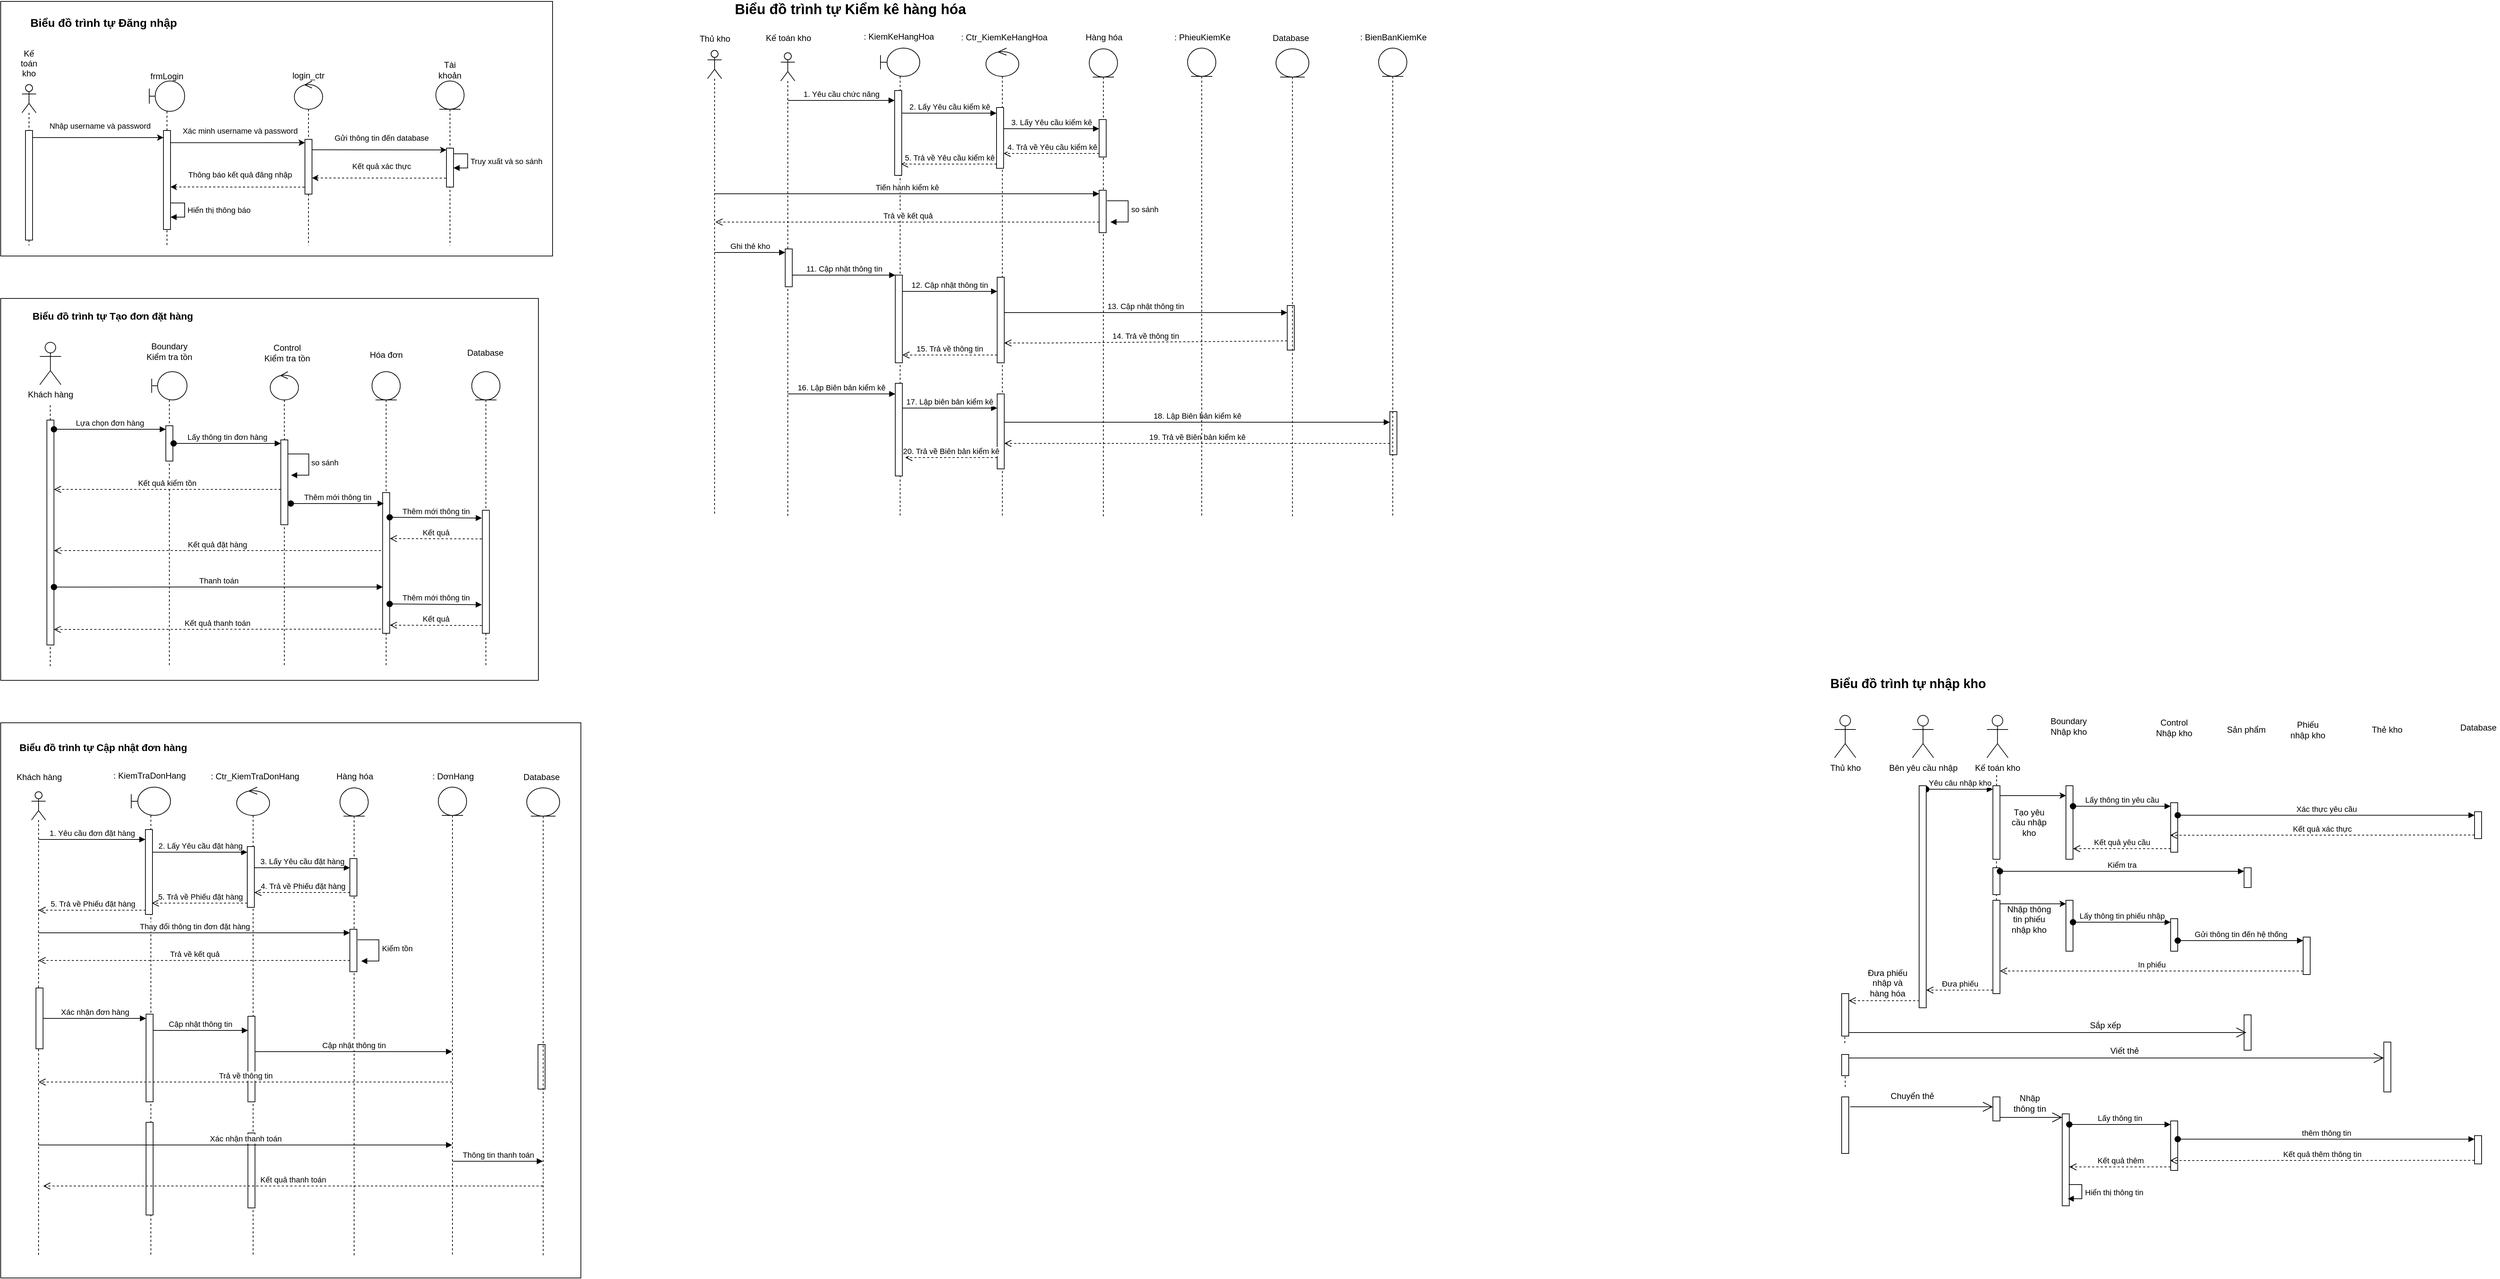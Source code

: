 <mxfile version="27.1.6">
  <diagram name="Trang-1" id="lKO_-viZrgqjmMFy0Pk6">
    <mxGraphModel dx="3700" dy="1744" grid="1" gridSize="10" guides="1" tooltips="1" connect="1" arrows="1" fold="1" page="1" pageScale="1" pageWidth="827" pageHeight="1169" math="0" shadow="0">
      <root>
        <mxCell id="0" />
        <mxCell id="1" parent="0" />
        <mxCell id="ym168RmoMdldGewynsLo-110" value="Kế toán kho" style="shape=umlActor;verticalLabelPosition=bottom;verticalAlign=top;html=1;outlineConnect=0;" vertex="1" parent="1">
          <mxGeometry x="2847.25" y="1149.5" width="30" height="60" as="geometry" />
        </mxCell>
        <mxCell id="ym168RmoMdldGewynsLo-111" value="Thủ kho" style="shape=umlActor;verticalLabelPosition=bottom;verticalAlign=top;html=1;outlineConnect=0;" vertex="1" parent="1">
          <mxGeometry x="2632" y="1149.5" width="30" height="60" as="geometry" />
        </mxCell>
        <mxCell id="ym168RmoMdldGewynsLo-112" value="&lt;font style=&quot;font-size: 18px;&quot;&gt;&lt;b&gt;Biểu đồ trình tự nhập kho&lt;/b&gt;&lt;/font&gt;" style="text;html=1;strokeColor=none;fillColor=none;align=center;verticalAlign=middle;whiteSpace=wrap;rounded=0;" vertex="1" parent="1">
          <mxGeometry x="2605.75" y="1090" width="260" height="30" as="geometry" />
        </mxCell>
        <mxCell id="ym168RmoMdldGewynsLo-113" value="" style="html=1;points=[[0,0,0,0,5],[0,1,0,0,-5],[1,0,0,0,5],[1,1,0,0,-5]];perimeter=orthogonalPerimeter;outlineConnect=0;targetShapes=umlLifeline;portConstraint=eastwest;newEdgeStyle={&quot;curved&quot;:0,&quot;rounded&quot;:0};" vertex="1" parent="1">
          <mxGeometry x="2959" y="1249" width="10" height="104" as="geometry" />
        </mxCell>
        <mxCell id="ym168RmoMdldGewynsLo-114" value="" style="html=1;points=[[0,0,0,0,5],[0,1,0,0,-5],[1,0,0,0,5],[1,1,0,0,-5]];perimeter=orthogonalPerimeter;outlineConnect=0;targetShapes=umlLifeline;portConstraint=eastwest;newEdgeStyle={&quot;curved&quot;:0,&quot;rounded&quot;:0};" vertex="1" parent="1">
          <mxGeometry x="2959" y="1411" width="10" height="72" as="geometry" />
        </mxCell>
        <mxCell id="ym168RmoMdldGewynsLo-115" value="Boundary Nhập kho" style="text;html=1;strokeColor=none;fillColor=none;align=center;verticalAlign=middle;whiteSpace=wrap;rounded=0;" vertex="1" parent="1">
          <mxGeometry x="2933.37" y="1149.5" width="60" height="30" as="geometry" />
        </mxCell>
        <mxCell id="ym168RmoMdldGewynsLo-116" value="" style="html=1;points=[[0,0,0,0,5],[0,1,0,0,-5],[1,0,0,0,5],[1,1,0,0,-5]];perimeter=orthogonalPerimeter;outlineConnect=0;targetShapes=umlLifeline;portConstraint=eastwest;newEdgeStyle={&quot;curved&quot;:0,&quot;rounded&quot;:0};" vertex="1" parent="1">
          <mxGeometry x="3107" y="1273" width="10" height="70" as="geometry" />
        </mxCell>
        <mxCell id="ym168RmoMdldGewynsLo-117" value="" style="html=1;points=[[0,0,0,0,5],[0,1,0,0,-5],[1,0,0,0,5],[1,1,0,0,-5]];perimeter=orthogonalPerimeter;outlineConnect=0;targetShapes=umlLifeline;portConstraint=eastwest;newEdgeStyle={&quot;curved&quot;:0,&quot;rounded&quot;:0};" vertex="1" parent="1">
          <mxGeometry x="3107" y="1437" width="10" height="46" as="geometry" />
        </mxCell>
        <mxCell id="ym168RmoMdldGewynsLo-118" value="" style="html=1;points=[[0,0,0,0,5],[0,1,0,0,-5],[1,0,0,0,5],[1,1,0,0,-5]];perimeter=orthogonalPerimeter;outlineConnect=0;targetShapes=umlLifeline;portConstraint=eastwest;newEdgeStyle={&quot;curved&quot;:0,&quot;rounded&quot;:0};" vertex="1" parent="1">
          <mxGeometry x="3107" y="1723" width="10" height="70" as="geometry" />
        </mxCell>
        <mxCell id="ym168RmoMdldGewynsLo-119" value="Control Nhập kho" style="text;html=1;strokeColor=none;fillColor=none;align=center;verticalAlign=middle;whiteSpace=wrap;rounded=0;" vertex="1" parent="1">
          <mxGeometry x="3082" y="1151.5" width="60" height="30" as="geometry" />
        </mxCell>
        <mxCell id="ym168RmoMdldGewynsLo-120" value="" style="html=1;points=[[0,0,0,0,5],[0,1,0,0,-5],[1,0,0,0,5],[1,1,0,0,-5]];perimeter=orthogonalPerimeter;outlineConnect=0;targetShapes=umlLifeline;portConstraint=eastwest;newEdgeStyle={&quot;curved&quot;:0,&quot;rounded&quot;:0};" vertex="1" parent="1">
          <mxGeometry x="3210.75" y="1365" width="10" height="28" as="geometry" />
        </mxCell>
        <mxCell id="ym168RmoMdldGewynsLo-121" value="" style="html=1;points=[[0,0,0,0,5],[0,1,0,0,-5],[1,0,0,0,5],[1,1,0,0,-5]];perimeter=orthogonalPerimeter;outlineConnect=0;targetShapes=umlLifeline;portConstraint=eastwest;newEdgeStyle={&quot;curved&quot;:0,&quot;rounded&quot;:0};" vertex="1" parent="1">
          <mxGeometry x="3210.75" y="1573" width="10" height="50" as="geometry" />
        </mxCell>
        <mxCell id="ym168RmoMdldGewynsLo-122" value="Sản phẩm" style="text;html=1;strokeColor=none;fillColor=none;align=center;verticalAlign=middle;whiteSpace=wrap;rounded=0;" vertex="1" parent="1">
          <mxGeometry x="3184" y="1159.5" width="60" height="20" as="geometry" />
        </mxCell>
        <mxCell id="ym168RmoMdldGewynsLo-123" value="" style="html=1;points=[[0,0,0,0,5],[0,1,0,0,-5],[1,0,0,0,5],[1,1,0,0,-5]];perimeter=orthogonalPerimeter;outlineConnect=0;targetShapes=umlLifeline;portConstraint=eastwest;newEdgeStyle={&quot;curved&quot;:0,&quot;rounded&quot;:0};" vertex="1" parent="1">
          <mxGeometry x="3294.25" y="1463" width="10" height="53" as="geometry" />
        </mxCell>
        <mxCell id="ym168RmoMdldGewynsLo-124" value="" style="html=1;points=[[0,0,0,0,5],[0,1,0,0,-5],[1,0,0,0,5],[1,1,0,0,-5]];perimeter=orthogonalPerimeter;outlineConnect=0;targetShapes=umlLifeline;portConstraint=eastwest;newEdgeStyle={&quot;curved&quot;:0,&quot;rounded&quot;:0};" vertex="1" parent="1">
          <mxGeometry x="3408.25" y="1611.5" width="10" height="70.5" as="geometry" />
        </mxCell>
        <mxCell id="ym168RmoMdldGewynsLo-125" value="Phiếu nhập kho" style="text;html=1;strokeColor=none;fillColor=none;align=center;verticalAlign=middle;whiteSpace=wrap;rounded=0;" vertex="1" parent="1">
          <mxGeometry x="3270.87" y="1154.5" width="60" height="30" as="geometry" />
        </mxCell>
        <mxCell id="ym168RmoMdldGewynsLo-126" value="Thẻ kho" style="text;html=1;strokeColor=none;fillColor=none;align=center;verticalAlign=middle;whiteSpace=wrap;rounded=0;" vertex="1" parent="1">
          <mxGeometry x="3383.25" y="1154.5" width="60" height="30" as="geometry" />
        </mxCell>
        <mxCell id="ym168RmoMdldGewynsLo-127" value="" style="html=1;points=[[0,0,0,0,5],[0,1,0,0,-5],[1,0,0,0,5],[1,1,0,0,-5]];perimeter=orthogonalPerimeter;outlineConnect=0;targetShapes=umlLifeline;portConstraint=eastwest;newEdgeStyle={&quot;curved&quot;:0,&quot;rounded&quot;:0};" vertex="1" parent="1">
          <mxGeometry x="3536.5" y="1285.75" width="10" height="38" as="geometry" />
        </mxCell>
        <mxCell id="ym168RmoMdldGewynsLo-128" value="" style="html=1;points=[[0,0,0,0,5],[0,1,0,0,-5],[1,0,0,0,5],[1,1,0,0,-5]];perimeter=orthogonalPerimeter;outlineConnect=0;targetShapes=umlLifeline;portConstraint=eastwest;newEdgeStyle={&quot;curved&quot;:0,&quot;rounded&quot;:0};" vertex="1" parent="1">
          <mxGeometry x="3536.5" y="1743.75" width="10" height="40" as="geometry" />
        </mxCell>
        <mxCell id="ym168RmoMdldGewynsLo-129" value="Database" style="text;html=1;strokeColor=none;fillColor=none;align=center;verticalAlign=middle;whiteSpace=wrap;rounded=0;" vertex="1" parent="1">
          <mxGeometry x="3511.5" y="1152.25" width="60" height="30" as="geometry" />
        </mxCell>
        <mxCell id="ym168RmoMdldGewynsLo-130" value="" style="endArrow=none;dashed=1;html=1;rounded=0;" edge="1" parent="1" source="ym168RmoMdldGewynsLo-132">
          <mxGeometry width="50" height="50" relative="1" as="geometry">
            <mxPoint x="2861.02" y="1613" as="sourcePoint" />
            <mxPoint x="2861.02" y="1233" as="targetPoint" />
          </mxGeometry>
        </mxCell>
        <mxCell id="ym168RmoMdldGewynsLo-131" value="" style="endArrow=none;dashed=1;html=1;rounded=0;" edge="1" parent="1" source="ym168RmoMdldGewynsLo-140" target="ym168RmoMdldGewynsLo-132">
          <mxGeometry width="50" height="50" relative="1" as="geometry">
            <mxPoint x="2861.02" y="1613" as="sourcePoint" />
            <mxPoint x="2861.02" y="1233" as="targetPoint" />
          </mxGeometry>
        </mxCell>
        <mxCell id="ym168RmoMdldGewynsLo-132" value="" style="html=1;points=[[0,0,0,0,5],[0,1,0,0,-5],[1,0,0,0,5],[1,1,0,0,-5]];perimeter=orthogonalPerimeter;outlineConnect=0;targetShapes=umlLifeline;portConstraint=eastwest;newEdgeStyle={&quot;curved&quot;:0,&quot;rounded&quot;:0};" vertex="1" parent="1">
          <mxGeometry x="2855.75" y="1249" width="10" height="104" as="geometry" />
        </mxCell>
        <mxCell id="ym168RmoMdldGewynsLo-133" value="" style="endArrow=classic;html=1;rounded=0;exitX=1;exitY=0;exitDx=0;exitDy=5;exitPerimeter=0;" edge="1" parent="1">
          <mxGeometry width="50" height="50" relative="1" as="geometry">
            <mxPoint x="2865.75" y="1263" as="sourcePoint" />
            <mxPoint x="2959" y="1263" as="targetPoint" />
          </mxGeometry>
        </mxCell>
        <mxCell id="ym168RmoMdldGewynsLo-134" value="Tạo yêu cầu nhập kho" style="text;html=1;strokeColor=none;fillColor=none;align=center;verticalAlign=middle;whiteSpace=wrap;rounded=0;" vertex="1" parent="1">
          <mxGeometry x="2877.25" y="1286" width="60" height="30" as="geometry" />
        </mxCell>
        <mxCell id="ym168RmoMdldGewynsLo-135" value="Lấy thông tin yêu cầu" style="html=1;verticalAlign=bottom;startArrow=oval;endArrow=block;startSize=8;curved=0;rounded=0;entryX=0;entryY=0;entryDx=0;entryDy=5;" edge="1" parent="1" source="ym168RmoMdldGewynsLo-113" target="ym168RmoMdldGewynsLo-116">
          <mxGeometry relative="1" as="geometry">
            <mxPoint x="2993.37" y="1278" as="sourcePoint" />
          </mxGeometry>
        </mxCell>
        <mxCell id="ym168RmoMdldGewynsLo-136" value="Xác thực yêu cầu" style="html=1;verticalAlign=bottom;startArrow=oval;endArrow=block;startSize=8;curved=0;rounded=0;entryX=0;entryY=0;entryDx=0;entryDy=5;" edge="1" parent="1" source="ym168RmoMdldGewynsLo-116" target="ym168RmoMdldGewynsLo-127">
          <mxGeometry relative="1" as="geometry">
            <mxPoint x="3119.5" y="1293" as="sourcePoint" />
          </mxGeometry>
        </mxCell>
        <mxCell id="ym168RmoMdldGewynsLo-137" value="Kết quả xác thực" style="html=1;verticalAlign=bottom;endArrow=open;dashed=1;endSize=8;curved=0;rounded=0;exitX=0;exitY=1;exitDx=0;exitDy=-5;exitPerimeter=0;" edge="1" parent="1" source="ym168RmoMdldGewynsLo-127">
          <mxGeometry relative="1" as="geometry">
            <mxPoint x="3659.5" y="1313" as="sourcePoint" />
            <mxPoint x="3106" y="1319" as="targetPoint" />
          </mxGeometry>
        </mxCell>
        <mxCell id="ym168RmoMdldGewynsLo-138" value="Kết quả yêu cầu" style="html=1;verticalAlign=bottom;endArrow=open;dashed=1;endSize=8;curved=0;rounded=0;exitX=0;exitY=1;exitDx=0;exitDy=-5;exitPerimeter=0;" edge="1" parent="1" source="ym168RmoMdldGewynsLo-116" target="ym168RmoMdldGewynsLo-113">
          <mxGeometry relative="1" as="geometry">
            <mxPoint x="3242" y="1393" as="sourcePoint" />
            <mxPoint x="3002" y="1333" as="targetPoint" />
          </mxGeometry>
        </mxCell>
        <mxCell id="ym168RmoMdldGewynsLo-139" value="" style="endArrow=none;dashed=1;html=1;rounded=0;" edge="1" parent="1" source="ym168RmoMdldGewynsLo-142" target="ym168RmoMdldGewynsLo-140">
          <mxGeometry width="50" height="50" relative="1" as="geometry">
            <mxPoint x="2861.02" y="1613" as="sourcePoint" />
            <mxPoint x="2861" y="1353" as="targetPoint" />
          </mxGeometry>
        </mxCell>
        <mxCell id="ym168RmoMdldGewynsLo-140" value="" style="html=1;points=[[0,0,0,0,5],[0,1,0,0,-5],[1,0,0,0,5],[1,1,0,0,-5]];perimeter=orthogonalPerimeter;outlineConnect=0;targetShapes=umlLifeline;portConstraint=eastwest;newEdgeStyle={&quot;curved&quot;:0,&quot;rounded&quot;:0};" vertex="1" parent="1">
          <mxGeometry x="2855.75" y="1365" width="10" height="38" as="geometry" />
        </mxCell>
        <mxCell id="ym168RmoMdldGewynsLo-141" value="Kiểm tra" style="html=1;verticalAlign=bottom;startArrow=oval;endArrow=block;startSize=8;curved=0;rounded=0;entryX=0;entryY=0;entryDx=0;entryDy=5;exitX=1;exitY=0;exitDx=0;exitDy=5;exitPerimeter=0;" edge="1" parent="1" source="ym168RmoMdldGewynsLo-140" target="ym168RmoMdldGewynsLo-120">
          <mxGeometry relative="1" as="geometry">
            <mxPoint x="3202" y="1368" as="sourcePoint" />
          </mxGeometry>
        </mxCell>
        <mxCell id="ym168RmoMdldGewynsLo-142" value="" style="html=1;points=[[0,0,0,0,5],[0,1,0,0,-5],[1,0,0,0,5],[1,1,0,0,-5]];perimeter=orthogonalPerimeter;outlineConnect=0;targetShapes=umlLifeline;portConstraint=eastwest;newEdgeStyle={&quot;curved&quot;:0,&quot;rounded&quot;:0};" vertex="1" parent="1">
          <mxGeometry x="2855.75" y="1411" width="10" height="132" as="geometry" />
        </mxCell>
        <mxCell id="ym168RmoMdldGewynsLo-143" value="Yêu câu nhập kho" style="html=1;verticalAlign=bottom;startArrow=oval;endArrow=block;startSize=8;curved=0;rounded=0;exitX=1;exitY=0;exitDx=0;exitDy=5;exitPerimeter=0;entryX=0;entryY=0;entryDx=0;entryDy=5;entryPerimeter=0;" edge="1" parent="1" source="ym168RmoMdldGewynsLo-150" target="ym168RmoMdldGewynsLo-132">
          <mxGeometry relative="1" as="geometry">
            <mxPoint x="2769" y="1273" as="sourcePoint" />
            <mxPoint x="2839" y="1273" as="targetPoint" />
          </mxGeometry>
        </mxCell>
        <mxCell id="ym168RmoMdldGewynsLo-144" value="" style="endArrow=classic;html=1;rounded=0;exitX=1;exitY=0;exitDx=0;exitDy=5;exitPerimeter=0;entryX=0;entryY=0;entryDx=0;entryDy=5;entryPerimeter=0;" edge="1" parent="1" source="ym168RmoMdldGewynsLo-142" target="ym168RmoMdldGewynsLo-114">
          <mxGeometry width="50" height="50" relative="1" as="geometry">
            <mxPoint x="3102" y="1353" as="sourcePoint" />
            <mxPoint x="3152" y="1303" as="targetPoint" />
          </mxGeometry>
        </mxCell>
        <mxCell id="ym168RmoMdldGewynsLo-145" value="Nhập thông tin phiếu nhập kho" style="text;html=1;strokeColor=none;fillColor=none;align=center;verticalAlign=middle;whiteSpace=wrap;rounded=0;" vertex="1" parent="1">
          <mxGeometry x="2872.25" y="1423" width="70" height="30" as="geometry" />
        </mxCell>
        <mxCell id="ym168RmoMdldGewynsLo-146" value="Lấy thông tin phiếu nhập" style="html=1;verticalAlign=bottom;startArrow=oval;endArrow=block;startSize=8;curved=0;rounded=0;entryX=0;entryY=0;entryDx=0;entryDy=5;" edge="1" parent="1" source="ym168RmoMdldGewynsLo-114" target="ym168RmoMdldGewynsLo-117">
          <mxGeometry relative="1" as="geometry">
            <mxPoint x="3099.5" y="1442" as="sourcePoint" />
          </mxGeometry>
        </mxCell>
        <mxCell id="ym168RmoMdldGewynsLo-147" value="Gửi thông tin đến hệ thống" style="html=1;verticalAlign=bottom;startArrow=oval;endArrow=block;startSize=8;curved=0;rounded=0;entryX=0;entryY=0;entryDx=0;entryDy=5;" edge="1" parent="1" source="ym168RmoMdldGewynsLo-117" target="ym168RmoMdldGewynsLo-123">
          <mxGeometry relative="1" as="geometry">
            <mxPoint x="3334.25" y="1468" as="sourcePoint" />
          </mxGeometry>
        </mxCell>
        <mxCell id="ym168RmoMdldGewynsLo-148" value="In phiếu" style="html=1;verticalAlign=bottom;endArrow=open;dashed=1;endSize=8;curved=0;rounded=0;exitX=0;exitY=1;exitDx=0;exitDy=-5;exitPerimeter=0;" edge="1" parent="1" source="ym168RmoMdldGewynsLo-123" target="ym168RmoMdldGewynsLo-142">
          <mxGeometry relative="1" as="geometry">
            <mxPoint x="3342" y="1511" as="sourcePoint" />
            <mxPoint x="2988.37" y="1511" as="targetPoint" />
          </mxGeometry>
        </mxCell>
        <mxCell id="ym168RmoMdldGewynsLo-149" value="Bên yêu cầu nhập" style="shape=umlActor;verticalLabelPosition=bottom;verticalAlign=top;html=1;outlineConnect=0;" vertex="1" parent="1">
          <mxGeometry x="2742" y="1149.5" width="30" height="60" as="geometry" />
        </mxCell>
        <mxCell id="ym168RmoMdldGewynsLo-150" value="" style="html=1;points=[[0,0,0,0,5],[0,1,0,0,-5],[1,0,0,0,5],[1,1,0,0,-5]];perimeter=orthogonalPerimeter;outlineConnect=0;targetShapes=umlLifeline;portConstraint=eastwest;newEdgeStyle={&quot;curved&quot;:0,&quot;rounded&quot;:0};" vertex="1" parent="1">
          <mxGeometry x="2751.5" y="1249" width="10" height="314" as="geometry" />
        </mxCell>
        <mxCell id="ym168RmoMdldGewynsLo-151" value="Đưa phiếu" style="html=1;verticalAlign=bottom;endArrow=open;dashed=1;endSize=8;curved=0;rounded=0;exitX=0;exitY=1;exitDx=0;exitDy=-5;exitPerimeter=0;" edge="1" parent="1" source="ym168RmoMdldGewynsLo-142" target="ym168RmoMdldGewynsLo-150">
          <mxGeometry relative="1" as="geometry">
            <mxPoint x="3112" y="1463" as="sourcePoint" />
            <mxPoint x="3032" y="1463" as="targetPoint" />
          </mxGeometry>
        </mxCell>
        <mxCell id="ym168RmoMdldGewynsLo-152" value="" style="endArrow=none;dashed=1;html=1;rounded=0;" edge="1" parent="1" target="ym168RmoMdldGewynsLo-153">
          <mxGeometry width="50" height="50" relative="1" as="geometry">
            <mxPoint x="2646.5" y="1613" as="sourcePoint" />
            <mxPoint x="2646.5" y="1233" as="targetPoint" />
          </mxGeometry>
        </mxCell>
        <mxCell id="ym168RmoMdldGewynsLo-153" value="" style="html=1;points=[[0,0,0,0,5],[0,1,0,0,-5],[1,0,0,0,5],[1,1,0,0,-5]];perimeter=orthogonalPerimeter;outlineConnect=0;targetShapes=umlLifeline;portConstraint=eastwest;newEdgeStyle={&quot;curved&quot;:0,&quot;rounded&quot;:0};" vertex="1" parent="1">
          <mxGeometry x="2642" y="1543" width="10" height="60" as="geometry" />
        </mxCell>
        <mxCell id="ym168RmoMdldGewynsLo-154" value="" style="html=1;verticalAlign=bottom;endArrow=open;dashed=1;endSize=8;curved=0;rounded=0;exitX=0.05;exitY=0.968;exitDx=0;exitDy=0;exitPerimeter=0;" edge="1" parent="1" source="ym168RmoMdldGewynsLo-150" target="ym168RmoMdldGewynsLo-153">
          <mxGeometry relative="1" as="geometry">
            <mxPoint x="2742" y="1553" as="sourcePoint" />
            <mxPoint x="2662" y="1553" as="targetPoint" />
          </mxGeometry>
        </mxCell>
        <mxCell id="ym168RmoMdldGewynsLo-155" value="Đưa phiếu nhập và hàng hóa" style="text;html=1;strokeColor=none;fillColor=none;align=center;verticalAlign=middle;whiteSpace=wrap;rounded=0;" vertex="1" parent="1">
          <mxGeometry x="2676.5" y="1513" width="60" height="30" as="geometry" />
        </mxCell>
        <mxCell id="ym168RmoMdldGewynsLo-156" value="Sắp xếp&amp;nbsp;" style="text;html=1;strokeColor=none;fillColor=none;align=center;verticalAlign=middle;whiteSpace=wrap;rounded=0;" vertex="1" parent="1">
          <mxGeometry x="2963.75" y="1573" width="104.75" height="30" as="geometry" />
        </mxCell>
        <mxCell id="ym168RmoMdldGewynsLo-157" value="" style="endArrow=none;dashed=1;html=1;rounded=0;" edge="1" parent="1" target="ym168RmoMdldGewynsLo-158">
          <mxGeometry width="50" height="50" relative="1" as="geometry">
            <mxPoint x="2647" y="1675.0" as="sourcePoint" />
            <mxPoint x="2646.5" y="1219" as="targetPoint" />
          </mxGeometry>
        </mxCell>
        <mxCell id="ym168RmoMdldGewynsLo-158" value="" style="html=1;points=[[0,0,0,0,5],[0,1,0,0,-5],[1,0,0,0,5],[1,1,0,0,-5]];perimeter=orthogonalPerimeter;outlineConnect=0;targetShapes=umlLifeline;portConstraint=eastwest;newEdgeStyle={&quot;curved&quot;:0,&quot;rounded&quot;:0};" vertex="1" parent="1">
          <mxGeometry x="2642" y="1629" width="10" height="30" as="geometry" />
        </mxCell>
        <mxCell id="ym168RmoMdldGewynsLo-159" value="" style="endArrow=open;endFill=1;endSize=12;html=1;rounded=0;exitX=1;exitY=1;exitDx=0;exitDy=-5;exitPerimeter=0;" edge="1" parent="1" source="ym168RmoMdldGewynsLo-153">
          <mxGeometry width="160" relative="1" as="geometry">
            <mxPoint x="2662" y="1593" as="sourcePoint" />
            <mxPoint x="3214" y="1598" as="targetPoint" />
          </mxGeometry>
        </mxCell>
        <mxCell id="ym168RmoMdldGewynsLo-160" value="" style="endArrow=open;endFill=1;endSize=12;html=1;rounded=0;exitX=1;exitY=0;exitDx=0;exitDy=5;exitPerimeter=0;" edge="1" parent="1" source="ym168RmoMdldGewynsLo-158" target="ym168RmoMdldGewynsLo-124">
          <mxGeometry width="160" relative="1" as="geometry">
            <mxPoint x="2662" y="1630.94" as="sourcePoint" />
            <mxPoint x="3322" y="1634" as="targetPoint" />
          </mxGeometry>
        </mxCell>
        <mxCell id="ym168RmoMdldGewynsLo-161" value="Viết thẻ" style="text;html=1;strokeColor=none;fillColor=none;align=center;verticalAlign=middle;whiteSpace=wrap;rounded=0;" vertex="1" parent="1">
          <mxGeometry x="3012" y="1609" width="60" height="30" as="geometry" />
        </mxCell>
        <mxCell id="ym168RmoMdldGewynsLo-162" value="" style="endArrow=none;dashed=1;html=1;rounded=0;" edge="1" parent="1" target="ym168RmoMdldGewynsLo-163">
          <mxGeometry width="50" height="50" relative="1" as="geometry">
            <mxPoint x="2647" y="1763" as="sourcePoint" />
            <mxPoint x="2647" y="1673" as="targetPoint" />
          </mxGeometry>
        </mxCell>
        <mxCell id="ym168RmoMdldGewynsLo-163" value="" style="html=1;points=[[0,0,0,0,5],[0,1,0,0,-5],[1,0,0,0,5],[1,1,0,0,-5]];perimeter=orthogonalPerimeter;outlineConnect=0;targetShapes=umlLifeline;portConstraint=eastwest;newEdgeStyle={&quot;curved&quot;:0,&quot;rounded&quot;:0};" vertex="1" parent="1">
          <mxGeometry x="2642" y="1689" width="10" height="80" as="geometry" />
        </mxCell>
        <mxCell id="ym168RmoMdldGewynsLo-164" value="" style="html=1;points=[[0,0,0,0,5],[0,1,0,0,-5],[1,0,0,0,5],[1,1,0,0,-5]];perimeter=orthogonalPerimeter;outlineConnect=0;targetShapes=umlLifeline;portConstraint=eastwest;newEdgeStyle={&quot;curved&quot;:0,&quot;rounded&quot;:0};" vertex="1" parent="1">
          <mxGeometry x="2855.75" y="1689" width="10" height="34" as="geometry" />
        </mxCell>
        <mxCell id="ym168RmoMdldGewynsLo-165" value="" style="endArrow=open;endFill=1;endSize=12;html=1;rounded=0;" edge="1" parent="1" target="ym168RmoMdldGewynsLo-164">
          <mxGeometry width="160" relative="1" as="geometry">
            <mxPoint x="2654" y="1703" as="sourcePoint" />
            <mxPoint x="2813.75" y="1703" as="targetPoint" />
          </mxGeometry>
        </mxCell>
        <mxCell id="ym168RmoMdldGewynsLo-166" value="Chuyển thẻ" style="text;html=1;strokeColor=none;fillColor=none;align=center;verticalAlign=middle;whiteSpace=wrap;rounded=0;" vertex="1" parent="1">
          <mxGeometry x="2702.12" y="1673" width="80" height="30" as="geometry" />
        </mxCell>
        <mxCell id="ym168RmoMdldGewynsLo-167" value="" style="html=1;points=[[0,0,0,0,5],[0,1,0,0,-5],[1,0,0,0,5],[1,1,0,0,-5]];perimeter=orthogonalPerimeter;outlineConnect=0;targetShapes=umlLifeline;portConstraint=eastwest;newEdgeStyle={&quot;curved&quot;:0,&quot;rounded&quot;:0};" vertex="1" parent="1">
          <mxGeometry x="2953.75" y="1713" width="10" height="130" as="geometry" />
        </mxCell>
        <mxCell id="ym168RmoMdldGewynsLo-168" value="Lấy thông tin" style="html=1;verticalAlign=bottom;startArrow=oval;endArrow=block;startSize=8;curved=0;rounded=0;entryX=0;entryY=0;entryDx=0;entryDy=5;" edge="1" parent="1" source="ym168RmoMdldGewynsLo-167" target="ym168RmoMdldGewynsLo-118">
          <mxGeometry relative="1" as="geometry">
            <mxPoint x="3569.62" y="1718" as="sourcePoint" />
          </mxGeometry>
        </mxCell>
        <mxCell id="ym168RmoMdldGewynsLo-169" value="thêm thông tin" style="html=1;verticalAlign=bottom;startArrow=oval;endArrow=block;startSize=8;curved=0;rounded=0;entryX=0;entryY=0;entryDx=0;entryDy=5;" edge="1" parent="1" source="ym168RmoMdldGewynsLo-118" target="ym168RmoMdldGewynsLo-128">
          <mxGeometry relative="1" as="geometry">
            <mxPoint x="3502.12" y="1748" as="sourcePoint" />
          </mxGeometry>
        </mxCell>
        <mxCell id="ym168RmoMdldGewynsLo-170" value="Kết quả thêm thông tin" style="html=1;verticalAlign=bottom;endArrow=open;dashed=1;endSize=8;curved=0;rounded=0;exitX=0;exitY=1;exitDx=0;exitDy=-5;exitPerimeter=0;" edge="1" parent="1" source="ym168RmoMdldGewynsLo-128">
          <mxGeometry relative="1" as="geometry">
            <mxPoint x="3089.5" y="1653" as="sourcePoint" />
            <mxPoint x="3106" y="1779" as="targetPoint" />
          </mxGeometry>
        </mxCell>
        <mxCell id="ym168RmoMdldGewynsLo-171" value="Kết quả thêm" style="html=1;verticalAlign=bottom;endArrow=open;dashed=1;endSize=8;curved=0;rounded=0;exitX=0;exitY=1;exitDx=0;exitDy=-5;exitPerimeter=0;" edge="1" parent="1" source="ym168RmoMdldGewynsLo-118" target="ym168RmoMdldGewynsLo-167">
          <mxGeometry relative="1" as="geometry">
            <mxPoint x="3111.75" y="1803" as="sourcePoint" />
            <mxPoint x="3031.75" y="1803" as="targetPoint" />
          </mxGeometry>
        </mxCell>
        <mxCell id="ym168RmoMdldGewynsLo-172" value="Hiển thị thông tin" style="html=1;align=left;spacingLeft=2;endArrow=block;rounded=0;edgeStyle=orthogonalEdgeStyle;curved=0;rounded=0;" edge="1" parent="1">
          <mxGeometry relative="1" as="geometry">
            <mxPoint x="2962.87" y="1813" as="sourcePoint" />
            <Array as="points">
              <mxPoint x="2981.5" y="1813" />
              <mxPoint x="2981.5" y="1833" />
            </Array>
            <mxPoint x="2961.5" y="1833" as="targetPoint" />
          </mxGeometry>
        </mxCell>
        <mxCell id="ym168RmoMdldGewynsLo-173" value="" style="endArrow=open;endFill=1;endSize=12;html=1;rounded=0;exitX=1;exitY=1;exitDx=0;exitDy=-5;exitPerimeter=0;" edge="1" parent="1" source="ym168RmoMdldGewynsLo-164" target="ym168RmoMdldGewynsLo-167">
          <mxGeometry width="160" relative="1" as="geometry">
            <mxPoint x="2942" y="1673" as="sourcePoint" />
            <mxPoint x="3102" y="1673" as="targetPoint" />
          </mxGeometry>
        </mxCell>
        <mxCell id="ym168RmoMdldGewynsLo-174" value="Nhập thông tin" style="text;html=1;strokeColor=none;fillColor=none;align=center;verticalAlign=middle;whiteSpace=wrap;rounded=0;" vertex="1" parent="1">
          <mxGeometry x="2878.37" y="1683" width="60" height="30" as="geometry" />
        </mxCell>
        <mxCell id="ym168RmoMdldGewynsLo-213" value="" style="group" vertex="1" connectable="0" parent="1">
          <mxGeometry x="40" y="140" width="780" height="360" as="geometry" />
        </mxCell>
        <mxCell id="ym168RmoMdldGewynsLo-202" value="" style="rounded=0;whiteSpace=wrap;html=1;" vertex="1" parent="ym168RmoMdldGewynsLo-213">
          <mxGeometry width="780" height="360" as="geometry" />
        </mxCell>
        <mxCell id="ym168RmoMdldGewynsLo-45" value="Biểu đồ trình tự Đăng nhập" style="text;html=1;strokeColor=none;fillColor=none;align=left;verticalAlign=middle;whiteSpace=wrap;rounded=0;labelBackgroundColor=none;fontSize=16;fontStyle=1" vertex="1" parent="ym168RmoMdldGewynsLo-213">
          <mxGeometry x="40" y="10" width="460" height="40" as="geometry" />
        </mxCell>
        <mxCell id="ym168RmoMdldGewynsLo-46" value="Kế toán kho&lt;br&gt;&lt;br&gt;&lt;br&gt;&lt;br&gt;&lt;br&gt;&lt;br&gt;&lt;br&gt;&lt;br&gt;" style="shape=umlLifeline;perimeter=lifelinePerimeter;whiteSpace=wrap;html=1;container=1;dropTarget=0;collapsible=0;recursiveResize=0;outlineConnect=0;portConstraint=eastwest;newEdgeStyle={&quot;curved&quot;:0,&quot;rounded&quot;:0};participant=umlActor;" vertex="1" parent="ym168RmoMdldGewynsLo-213">
          <mxGeometry x="30" y="117.5" width="20" height="227.5" as="geometry" />
        </mxCell>
        <mxCell id="ym168RmoMdldGewynsLo-47" value="" style="html=1;points=[[0,0,0,0,5],[0,1,0,0,-5],[1,0,0,0,5],[1,1,0,0,-5]];perimeter=orthogonalPerimeter;outlineConnect=0;targetShapes=umlLifeline;portConstraint=eastwest;newEdgeStyle={&quot;curved&quot;:0,&quot;rounded&quot;:0};" vertex="1" parent="ym168RmoMdldGewynsLo-46">
          <mxGeometry x="5" y="65" width="10" height="155" as="geometry" />
        </mxCell>
        <mxCell id="ym168RmoMdldGewynsLo-48" value="frmLogin&lt;br&gt;&lt;br&gt;&lt;br&gt;&lt;br&gt;&lt;br&gt;" style="shape=umlLifeline;perimeter=lifelinePerimeter;whiteSpace=wrap;html=1;container=1;dropTarget=0;collapsible=0;recursiveResize=0;outlineConnect=0;portConstraint=eastwest;newEdgeStyle={&quot;curved&quot;:0,&quot;rounded&quot;:0};participant=umlBoundary;size=43;" vertex="1" parent="ym168RmoMdldGewynsLo-213">
          <mxGeometry x="210" y="112.5" width="50" height="232.5" as="geometry" />
        </mxCell>
        <mxCell id="ym168RmoMdldGewynsLo-49" value="" style="html=1;points=[[0,0,0,0,5],[0,1,0,0,-5],[1,0,0,0,5],[1,1,0,0,-5]];perimeter=orthogonalPerimeter;outlineConnect=0;targetShapes=umlLifeline;portConstraint=eastwest;newEdgeStyle={&quot;curved&quot;:0,&quot;rounded&quot;:0};" vertex="1" parent="ym168RmoMdldGewynsLo-48">
          <mxGeometry x="20" y="70" width="10" height="140" as="geometry" />
        </mxCell>
        <mxCell id="ym168RmoMdldGewynsLo-50" value="Tài khoản&lt;br&gt;&lt;br&gt;&lt;br&gt;&lt;br&gt;&lt;br&gt;&lt;br&gt;" style="shape=umlLifeline;perimeter=lifelinePerimeter;whiteSpace=wrap;html=1;container=1;dropTarget=0;collapsible=0;recursiveResize=0;outlineConnect=0;portConstraint=eastwest;newEdgeStyle={&quot;curved&quot;:0,&quot;rounded&quot;:0};participant=umlEntity;" vertex="1" parent="ym168RmoMdldGewynsLo-213">
          <mxGeometry x="615" y="112.5" width="40" height="232.5" as="geometry" />
        </mxCell>
        <mxCell id="ym168RmoMdldGewynsLo-51" value="" style="html=1;points=[[0,0,0,0,5],[0,1,0,0,-5],[1,0,0,0,5],[1,1,0,0,-5]];perimeter=orthogonalPerimeter;outlineConnect=0;targetShapes=umlLifeline;portConstraint=eastwest;newEdgeStyle={&quot;curved&quot;:0,&quot;rounded&quot;:0};" vertex="1" parent="ym168RmoMdldGewynsLo-50">
          <mxGeometry x="15" y="95" width="10" height="55" as="geometry" />
        </mxCell>
        <mxCell id="ym168RmoMdldGewynsLo-52" value="Truy xuất và so sánh&amp;nbsp;" style="html=1;align=left;spacingLeft=2;endArrow=block;rounded=0;edgeStyle=orthogonalEdgeStyle;curved=0;rounded=0;" edge="1" parent="ym168RmoMdldGewynsLo-50" source="ym168RmoMdldGewynsLo-51" target="ym168RmoMdldGewynsLo-51">
          <mxGeometry relative="1" as="geometry">
            <mxPoint x="25" y="102.5" as="sourcePoint" />
            <Array as="points">
              <mxPoint x="45" y="103" />
              <mxPoint x="45" y="123" />
            </Array>
            <mxPoint x="30" y="132.5" as="targetPoint" />
          </mxGeometry>
        </mxCell>
        <mxCell id="ym168RmoMdldGewynsLo-53" value="login_ctr&lt;br&gt;&lt;br&gt;&lt;br&gt;&lt;br&gt;&lt;br&gt;" style="shape=umlLifeline;perimeter=lifelinePerimeter;whiteSpace=wrap;html=1;container=1;dropTarget=0;collapsible=0;recursiveResize=0;outlineConnect=0;portConstraint=eastwest;newEdgeStyle={&quot;curved&quot;:0,&quot;rounded&quot;:0};participant=umlControl;" vertex="1" parent="ym168RmoMdldGewynsLo-213">
          <mxGeometry x="415" y="112.5" width="40" height="232.5" as="geometry" />
        </mxCell>
        <mxCell id="ym168RmoMdldGewynsLo-54" value="" style="html=1;points=[[0,0,0,0,5],[0,1,0,0,-5],[1,0,0,0,5],[1,1,0,0,-5]];perimeter=orthogonalPerimeter;outlineConnect=0;targetShapes=umlLifeline;portConstraint=eastwest;newEdgeStyle={&quot;curved&quot;:0,&quot;rounded&quot;:0};" vertex="1" parent="ym168RmoMdldGewynsLo-53">
          <mxGeometry x="15" y="82.5" width="10" height="77.5" as="geometry" />
        </mxCell>
        <mxCell id="ym168RmoMdldGewynsLo-55" value="Nhập username và password" style="rounded=0;orthogonalLoop=1;jettySize=auto;html=1;verticalAlign=middle;" edge="1" parent="ym168RmoMdldGewynsLo-213" target="ym168RmoMdldGewynsLo-49">
          <mxGeometry x="0.027" y="18" relative="1" as="geometry">
            <mxPoint x="45" y="192.5" as="sourcePoint" />
            <mxPoint x="200" y="193" as="targetPoint" />
            <mxPoint y="1" as="offset" />
          </mxGeometry>
        </mxCell>
        <mxCell id="ym168RmoMdldGewynsLo-56" value="Xác minh username và password" style="rounded=0;orthogonalLoop=1;jettySize=auto;html=1;verticalAlign=middle;" edge="1" parent="ym168RmoMdldGewynsLo-213" target="ym168RmoMdldGewynsLo-54">
          <mxGeometry x="0.027" y="18" relative="1" as="geometry">
            <mxPoint x="240" y="199.75" as="sourcePoint" />
            <mxPoint x="425" y="200.25" as="targetPoint" />
            <mxPoint y="1" as="offset" />
          </mxGeometry>
        </mxCell>
        <mxCell id="ym168RmoMdldGewynsLo-57" value="Gửi thông tin đến database" style="rounded=0;orthogonalLoop=1;jettySize=auto;html=1;verticalAlign=middle;" edge="1" parent="ym168RmoMdldGewynsLo-213">
          <mxGeometry x="0.027" y="18" relative="1" as="geometry">
            <mxPoint x="440" y="209.75" as="sourcePoint" />
            <mxPoint x="630" y="210" as="targetPoint" />
            <mxPoint y="1" as="offset" />
          </mxGeometry>
        </mxCell>
        <mxCell id="ym168RmoMdldGewynsLo-58" value="" style="rounded=0;orthogonalLoop=1;jettySize=auto;html=1;verticalAlign=middle;" edge="1" parent="ym168RmoMdldGewynsLo-213" target="ym168RmoMdldGewynsLo-51">
          <mxGeometry x="0.027" y="18" relative="1" as="geometry">
            <mxPoint x="640" y="225" as="sourcePoint" />
            <mxPoint x="640" y="245" as="targetPoint" />
            <mxPoint y="1" as="offset" />
          </mxGeometry>
        </mxCell>
        <mxCell id="ym168RmoMdldGewynsLo-59" value="Kết quả xác thực" style="rounded=0;orthogonalLoop=1;jettySize=auto;html=1;verticalAlign=middle;dashed=1;startArrow=classic;startFill=1;endArrow=none;endFill=0;" edge="1" parent="ym168RmoMdldGewynsLo-213">
          <mxGeometry x="0.027" y="18" relative="1" as="geometry">
            <mxPoint x="440" y="249.66" as="sourcePoint" />
            <mxPoint x="630" y="249.91" as="targetPoint" />
            <mxPoint y="1" as="offset" />
          </mxGeometry>
        </mxCell>
        <mxCell id="ym168RmoMdldGewynsLo-60" value="Thông báo kết quả đăng nhập" style="rounded=0;orthogonalLoop=1;jettySize=auto;html=1;verticalAlign=middle;dashed=1;startArrow=classic;startFill=1;endArrow=none;endFill=0;" edge="1" parent="ym168RmoMdldGewynsLo-213">
          <mxGeometry x="0.027" y="18" relative="1" as="geometry">
            <mxPoint x="240" y="262.33" as="sourcePoint" />
            <mxPoint x="430" y="262.58" as="targetPoint" />
            <mxPoint y="1" as="offset" />
          </mxGeometry>
        </mxCell>
        <mxCell id="ym168RmoMdldGewynsLo-61" value="Hiển thị thông báo&amp;nbsp;" style="html=1;align=left;spacingLeft=2;endArrow=block;rounded=0;edgeStyle=orthogonalEdgeStyle;curved=0;rounded=0;" edge="1" parent="ym168RmoMdldGewynsLo-213">
          <mxGeometry relative="1" as="geometry">
            <mxPoint x="240" y="285" as="sourcePoint" />
            <Array as="points">
              <mxPoint x="260" y="285" />
              <mxPoint x="260" y="305" />
            </Array>
            <mxPoint x="240" y="305" as="targetPoint" />
          </mxGeometry>
        </mxCell>
        <mxCell id="ym168RmoMdldGewynsLo-214" value="" style="group" vertex="1" connectable="0" parent="1">
          <mxGeometry x="40" y="560" width="760" height="540" as="geometry" />
        </mxCell>
        <mxCell id="ym168RmoMdldGewynsLo-211" value="" style="rounded=0;whiteSpace=wrap;html=1;" vertex="1" parent="ym168RmoMdldGewynsLo-214">
          <mxGeometry width="760" height="540" as="geometry" />
        </mxCell>
        <mxCell id="ym168RmoMdldGewynsLo-175" value="Khách hàng" style="shape=umlActor;verticalLabelPosition=bottom;verticalAlign=top;html=1;outlineConnect=0;" vertex="1" parent="ym168RmoMdldGewynsLo-214">
          <mxGeometry x="55.25" y="62" width="30" height="60" as="geometry" />
        </mxCell>
        <mxCell id="ym168RmoMdldGewynsLo-176" value="" style="shape=umlLifeline;perimeter=lifelinePerimeter;whiteSpace=wrap;html=1;container=1;dropTarget=0;collapsible=0;recursiveResize=0;outlineConnect=0;portConstraint=eastwest;newEdgeStyle={&quot;curved&quot;:0,&quot;rounded&quot;:0};participant=umlBoundary;" vertex="1" parent="ym168RmoMdldGewynsLo-214">
          <mxGeometry x="213.38" y="103.5" width="50" height="416.5" as="geometry" />
        </mxCell>
        <mxCell id="ym168RmoMdldGewynsLo-177" value="" style="html=1;points=[[0,0,0,0,5],[0,1,0,0,-5],[1,0,0,0,5],[1,1,0,0,-5]];perimeter=orthogonalPerimeter;outlineConnect=0;targetShapes=umlLifeline;portConstraint=eastwest;newEdgeStyle={&quot;curved&quot;:0,&quot;rounded&quot;:0};" vertex="1" parent="ym168RmoMdldGewynsLo-176">
          <mxGeometry x="20" y="76.5" width="10" height="50" as="geometry" />
        </mxCell>
        <mxCell id="ym168RmoMdldGewynsLo-178" value="Boundary Kiểm tra tồn" style="text;html=1;strokeColor=none;fillColor=none;align=center;verticalAlign=middle;whiteSpace=wrap;rounded=0;" vertex="1" parent="ym168RmoMdldGewynsLo-214">
          <mxGeometry x="203.88" y="60" width="69" height="30" as="geometry" />
        </mxCell>
        <mxCell id="ym168RmoMdldGewynsLo-179" value="" style="shape=umlLifeline;perimeter=lifelinePerimeter;whiteSpace=wrap;html=1;container=1;dropTarget=0;collapsible=0;recursiveResize=0;outlineConnect=0;portConstraint=eastwest;newEdgeStyle={&quot;curved&quot;:0,&quot;rounded&quot;:0};participant=umlControl;" vertex="1" parent="ym168RmoMdldGewynsLo-214">
          <mxGeometry x="380.88" y="103.5" width="40" height="416.5" as="geometry" />
        </mxCell>
        <mxCell id="ym168RmoMdldGewynsLo-180" value="" style="html=1;points=[[0,0,0,0,5],[0,1,0,0,-5],[1,0,0,0,5],[1,1,0,0,-5]];perimeter=orthogonalPerimeter;outlineConnect=0;targetShapes=umlLifeline;portConstraint=eastwest;newEdgeStyle={&quot;curved&quot;:0,&quot;rounded&quot;:0};" vertex="1" parent="ym168RmoMdldGewynsLo-179">
          <mxGeometry x="15" y="96.5" width="10" height="120" as="geometry" />
        </mxCell>
        <mxCell id="ym168RmoMdldGewynsLo-181" value="Control Kiểm tra tồn" style="text;html=1;strokeColor=none;fillColor=none;align=center;verticalAlign=middle;whiteSpace=wrap;rounded=0;" vertex="1" parent="ym168RmoMdldGewynsLo-214">
          <mxGeometry x="370.88" y="62" width="67.5" height="30" as="geometry" />
        </mxCell>
        <mxCell id="ym168RmoMdldGewynsLo-182" value="" style="shape=umlLifeline;perimeter=lifelinePerimeter;whiteSpace=wrap;html=1;container=1;dropTarget=0;collapsible=0;recursiveResize=0;outlineConnect=0;portConstraint=eastwest;newEdgeStyle={&quot;curved&quot;:0,&quot;rounded&quot;:0};participant=umlEntity;" vertex="1" parent="ym168RmoMdldGewynsLo-214">
          <mxGeometry x="524.75" y="103.5" width="40" height="416.5" as="geometry" />
        </mxCell>
        <mxCell id="ym168RmoMdldGewynsLo-183" value="" style="html=1;points=[[0,0,0,0,5],[0,1,0,0,-5],[1,0,0,0,5],[1,1,0,0,-5]];perimeter=orthogonalPerimeter;outlineConnect=0;targetShapes=umlLifeline;portConstraint=eastwest;newEdgeStyle={&quot;curved&quot;:0,&quot;rounded&quot;:0};" vertex="1" parent="ym168RmoMdldGewynsLo-182">
          <mxGeometry x="15" y="171" width="10" height="199" as="geometry" />
        </mxCell>
        <mxCell id="ym168RmoMdldGewynsLo-184" value="Hóa đơn" style="text;html=1;strokeColor=none;fillColor=none;align=center;verticalAlign=middle;whiteSpace=wrap;rounded=0;" vertex="1" parent="ym168RmoMdldGewynsLo-214">
          <mxGeometry x="514.75" y="65" width="60" height="30" as="geometry" />
        </mxCell>
        <mxCell id="ym168RmoMdldGewynsLo-185" value="" style="shape=umlLifeline;perimeter=lifelinePerimeter;whiteSpace=wrap;html=1;container=1;dropTarget=0;collapsible=0;recursiveResize=0;outlineConnect=0;portConstraint=eastwest;newEdgeStyle={&quot;curved&quot;:0,&quot;rounded&quot;:0};participant=umlEntity;" vertex="1" parent="ym168RmoMdldGewynsLo-214">
          <mxGeometry x="665.75" y="103.5" width="40" height="416.5" as="geometry" />
        </mxCell>
        <mxCell id="ym168RmoMdldGewynsLo-186" value="" style="html=1;points=[[0,0,0,0,5],[0,1,0,0,-5],[1,0,0,0,5],[1,1,0,0,-5]];perimeter=orthogonalPerimeter;outlineConnect=0;targetShapes=umlLifeline;portConstraint=eastwest;newEdgeStyle={&quot;curved&quot;:0,&quot;rounded&quot;:0};" vertex="1" parent="ym168RmoMdldGewynsLo-185">
          <mxGeometry x="15" y="196" width="10" height="174" as="geometry" />
        </mxCell>
        <mxCell id="ym168RmoMdldGewynsLo-187" value="Database" style="text;html=1;strokeColor=none;fillColor=none;align=center;verticalAlign=middle;whiteSpace=wrap;rounded=0;" vertex="1" parent="ym168RmoMdldGewynsLo-214">
          <mxGeometry x="654.75" y="62" width="60" height="30" as="geometry" />
        </mxCell>
        <mxCell id="ym168RmoMdldGewynsLo-188" value="" style="endArrow=none;dashed=1;html=1;rounded=0;" edge="1" parent="ym168RmoMdldGewynsLo-214">
          <mxGeometry width="50" height="50" relative="1" as="geometry">
            <mxPoint x="70" y="520" as="sourcePoint" />
            <mxPoint x="70" y="150" as="targetPoint" />
          </mxGeometry>
        </mxCell>
        <mxCell id="ym168RmoMdldGewynsLo-191" value="" style="html=1;points=[[0,0,0,0,5],[0,1,0,0,-5],[1,0,0,0,5],[1,1,0,0,-5]];perimeter=orthogonalPerimeter;outlineConnect=0;targetShapes=umlLifeline;portConstraint=eastwest;newEdgeStyle={&quot;curved&quot;:0,&quot;rounded&quot;:0};" vertex="1" parent="ym168RmoMdldGewynsLo-214">
          <mxGeometry x="65.25" y="172" width="10" height="318" as="geometry" />
        </mxCell>
        <mxCell id="ym168RmoMdldGewynsLo-192" value="Lựa chọn đơn hàng" style="html=1;verticalAlign=bottom;startArrow=oval;endArrow=block;startSize=8;curved=0;rounded=0;entryX=0;entryY=0;entryDx=0;entryDy=5;" edge="1" parent="ym168RmoMdldGewynsLo-214" source="ym168RmoMdldGewynsLo-191" target="ym168RmoMdldGewynsLo-177">
          <mxGeometry relative="1" as="geometry">
            <mxPoint x="154.38" y="195" as="sourcePoint" />
          </mxGeometry>
        </mxCell>
        <mxCell id="ym168RmoMdldGewynsLo-193" value="Lấy thông tin đơn hàng" style="html=1;verticalAlign=bottom;startArrow=oval;endArrow=block;startSize=8;curved=0;rounded=0;entryX=0;entryY=0;entryDx=0;entryDy=5;" edge="1" parent="ym168RmoMdldGewynsLo-214" target="ym168RmoMdldGewynsLo-180">
          <mxGeometry relative="1" as="geometry">
            <mxPoint x="244.38" y="205" as="sourcePoint" />
          </mxGeometry>
        </mxCell>
        <mxCell id="ym168RmoMdldGewynsLo-194" value="Thêm mới thông tin" style="html=1;verticalAlign=bottom;startArrow=oval;endArrow=block;startSize=8;curved=0;rounded=0;entryX=0;entryY=0;entryDx=0;entryDy=5;" edge="1" parent="ym168RmoMdldGewynsLo-214">
          <mxGeometry relative="1" as="geometry">
            <mxPoint x="410.0" y="290" as="sourcePoint" />
            <mxPoint x="541.37" y="290" as="targetPoint" />
          </mxGeometry>
        </mxCell>
        <mxCell id="ym168RmoMdldGewynsLo-195" value="Thêm mới thông tin" style="html=1;verticalAlign=bottom;startArrow=oval;endArrow=block;startSize=8;curved=0;rounded=0;" edge="1" parent="ym168RmoMdldGewynsLo-214">
          <mxGeometry relative="1" as="geometry">
            <mxPoint x="549.75" y="309.5" as="sourcePoint" />
            <mxPoint x="680" y="310.5" as="targetPoint" />
          </mxGeometry>
        </mxCell>
        <mxCell id="ym168RmoMdldGewynsLo-196" value="Kết quả" style="html=1;verticalAlign=bottom;endArrow=open;dashed=1;endSize=8;curved=0;rounded=0;" edge="1" parent="ym168RmoMdldGewynsLo-214">
          <mxGeometry relative="1" as="geometry">
            <mxPoint x="680" y="340" as="sourcePoint" />
            <mxPoint x="550.0" y="339.5" as="targetPoint" />
          </mxGeometry>
        </mxCell>
        <mxCell id="ym168RmoMdldGewynsLo-197" value="Kết quả đặt hàng" style="html=1;verticalAlign=bottom;endArrow=open;dashed=1;endSize=8;curved=0;rounded=0;" edge="1" parent="ym168RmoMdldGewynsLo-214" target="ym168RmoMdldGewynsLo-191">
          <mxGeometry relative="1" as="geometry">
            <mxPoint x="537.31" y="356.55" as="sourcePoint" />
            <mxPoint x="405.0" y="356.55" as="targetPoint" />
          </mxGeometry>
        </mxCell>
        <mxCell id="ym168RmoMdldGewynsLo-198" value="Kết quả kiểm tồn" style="html=1;verticalAlign=bottom;endArrow=open;dashed=1;endSize=8;curved=0;rounded=0;" edge="1" parent="ym168RmoMdldGewynsLo-214" source="ym168RmoMdldGewynsLo-180">
          <mxGeometry relative="1" as="geometry">
            <mxPoint x="380" y="270" as="sourcePoint" />
            <mxPoint x="75.25" y="270" as="targetPoint" />
          </mxGeometry>
        </mxCell>
        <mxCell id="ym168RmoMdldGewynsLo-201" value="&lt;font style=&quot;font-size: 14px;&quot;&gt;&lt;b style=&quot;&quot;&gt;Biểu đồ trình tự Tạo đơn đặt hàng&lt;/b&gt;&lt;/font&gt;" style="text;html=1;strokeColor=none;fillColor=none;align=center;verticalAlign=middle;whiteSpace=wrap;rounded=0;" vertex="1" parent="ym168RmoMdldGewynsLo-214">
          <mxGeometry x="0.38" y="10" width="316.62" height="30" as="geometry" />
        </mxCell>
        <mxCell id="ym168RmoMdldGewynsLo-206" value="so sánh" style="html=1;align=left;spacingLeft=2;endArrow=block;rounded=0;edgeStyle=orthogonalEdgeStyle;curved=0;rounded=0;" edge="1" parent="ym168RmoMdldGewynsLo-214">
          <mxGeometry relative="1" as="geometry">
            <mxPoint x="405.43" y="219.89" as="sourcePoint" />
            <Array as="points">
              <mxPoint x="435.43" y="249.89" />
            </Array>
            <mxPoint x="410.43" y="249.943" as="targetPoint" />
          </mxGeometry>
        </mxCell>
        <mxCell id="ym168RmoMdldGewynsLo-207" value="Thanh toán" style="html=1;verticalAlign=bottom;startArrow=oval;endArrow=block;startSize=8;curved=0;rounded=0;" edge="1" parent="ym168RmoMdldGewynsLo-214">
          <mxGeometry relative="1" as="geometry">
            <mxPoint x="75.25" y="408.09" as="sourcePoint" />
            <mxPoint x="540" y="408" as="targetPoint" />
          </mxGeometry>
        </mxCell>
        <mxCell id="ym168RmoMdldGewynsLo-208" value="Thêm mới thông tin" style="html=1;verticalAlign=bottom;startArrow=oval;endArrow=block;startSize=8;curved=0;rounded=0;" edge="1" parent="ym168RmoMdldGewynsLo-214">
          <mxGeometry relative="1" as="geometry">
            <mxPoint x="549.75" y="432" as="sourcePoint" />
            <mxPoint x="680" y="433" as="targetPoint" />
          </mxGeometry>
        </mxCell>
        <mxCell id="ym168RmoMdldGewynsLo-209" value="Kết quả" style="html=1;verticalAlign=bottom;endArrow=open;dashed=1;endSize=8;curved=0;rounded=0;" edge="1" parent="ym168RmoMdldGewynsLo-214">
          <mxGeometry relative="1" as="geometry">
            <mxPoint x="680" y="462.5" as="sourcePoint" />
            <mxPoint x="550.0" y="462" as="targetPoint" />
          </mxGeometry>
        </mxCell>
        <mxCell id="ym168RmoMdldGewynsLo-210" value="Kết quả thanh toán" style="html=1;verticalAlign=bottom;endArrow=open;dashed=1;endSize=8;curved=0;rounded=0;" edge="1" parent="ym168RmoMdldGewynsLo-214">
          <mxGeometry relative="1" as="geometry">
            <mxPoint x="537.31" y="467.57" as="sourcePoint" />
            <mxPoint x="75" y="468.02" as="targetPoint" />
          </mxGeometry>
        </mxCell>
        <mxCell id="ym168RmoMdldGewynsLo-217" value="" style="group" vertex="1" connectable="0" parent="1">
          <mxGeometry x="40" y="1160" width="820" height="785" as="geometry" />
        </mxCell>
        <mxCell id="ym168RmoMdldGewynsLo-216" value="" style="rounded=0;whiteSpace=wrap;html=1;" vertex="1" parent="ym168RmoMdldGewynsLo-217">
          <mxGeometry width="820" height="785" as="geometry" />
        </mxCell>
        <mxCell id="ym168RmoMdldGewynsLo-1" value="" style="shape=umlLifeline;perimeter=lifelinePerimeter;whiteSpace=wrap;html=1;container=1;dropTarget=0;collapsible=0;recursiveResize=0;outlineConnect=0;portConstraint=eastwest;newEdgeStyle={&quot;curved&quot;:0,&quot;rounded&quot;:0};participant=umlActor;" vertex="1" parent="ym168RmoMdldGewynsLo-217">
          <mxGeometry x="43.5" y="97.5" width="20" height="657.5" as="geometry" />
        </mxCell>
        <mxCell id="ym168RmoMdldGewynsLo-2" value="" style="shape=umlLifeline;perimeter=lifelinePerimeter;whiteSpace=wrap;html=1;container=1;dropTarget=0;collapsible=0;recursiveResize=0;outlineConnect=0;portConstraint=eastwest;newEdgeStyle={&quot;curved&quot;:0,&quot;rounded&quot;:0};participant=umlBoundary;" vertex="1" parent="ym168RmoMdldGewynsLo-217">
          <mxGeometry x="184.5" y="91" width="55.5" height="664" as="geometry" />
        </mxCell>
        <mxCell id="ym168RmoMdldGewynsLo-3" value="" style="html=1;points=[[0,0,0,0,5],[0,1,0,0,-5],[1,0,0,0,5],[1,1,0,0,-5]];perimeter=orthogonalPerimeter;outlineConnect=0;targetShapes=umlLifeline;portConstraint=eastwest;newEdgeStyle={&quot;curved&quot;:0,&quot;rounded&quot;:0};" vertex="1" parent="ym168RmoMdldGewynsLo-2">
          <mxGeometry x="20" y="60" width="10" height="120" as="geometry" />
        </mxCell>
        <mxCell id="ym168RmoMdldGewynsLo-4" value="" style="shape=umlLifeline;perimeter=lifelinePerimeter;whiteSpace=wrap;html=1;container=1;dropTarget=0;collapsible=0;recursiveResize=0;outlineConnect=0;portConstraint=eastwest;newEdgeStyle={&quot;curved&quot;:0,&quot;rounded&quot;:0};participant=umlEntity;" vertex="1" parent="ym168RmoMdldGewynsLo-217">
          <mxGeometry x="479.5" y="92" width="40" height="663" as="geometry" />
        </mxCell>
        <mxCell id="ym168RmoMdldGewynsLo-5" value="" style="html=1;points=[[0,0,0,0,5],[0,1,0,0,-5],[1,0,0,0,5],[1,1,0,0,-5]];perimeter=orthogonalPerimeter;outlineConnect=0;targetShapes=umlLifeline;portConstraint=eastwest;newEdgeStyle={&quot;curved&quot;:0,&quot;rounded&quot;:0};" vertex="1" parent="ym168RmoMdldGewynsLo-4">
          <mxGeometry x="14" y="100" width="10" height="53" as="geometry" />
        </mxCell>
        <mxCell id="ym168RmoMdldGewynsLo-6" value="" style="html=1;points=[[0,0,0,0,5],[0,1,0,0,-5],[1,0,0,0,5],[1,1,0,0,-5]];perimeter=orthogonalPerimeter;outlineConnect=0;targetShapes=umlLifeline;portConstraint=eastwest;newEdgeStyle={&quot;curved&quot;:0,&quot;rounded&quot;:0};" vertex="1" parent="ym168RmoMdldGewynsLo-4">
          <mxGeometry x="14" y="200" width="10" height="60" as="geometry" />
        </mxCell>
        <mxCell id="ym168RmoMdldGewynsLo-7" value="" style="shape=umlLifeline;perimeter=lifelinePerimeter;whiteSpace=wrap;html=1;container=1;dropTarget=0;collapsible=0;recursiveResize=0;outlineConnect=0;portConstraint=eastwest;newEdgeStyle={&quot;curved&quot;:0,&quot;rounded&quot;:0};participant=umlControl;" vertex="1" parent="ym168RmoMdldGewynsLo-217">
          <mxGeometry x="333.5" y="91" width="46.5" height="664" as="geometry" />
        </mxCell>
        <mxCell id="ym168RmoMdldGewynsLo-8" value="" style="html=1;points=[[0,0,0,0,5],[0,1,0,0,-5],[1,0,0,0,5],[1,1,0,0,-5]];perimeter=orthogonalPerimeter;outlineConnect=0;targetShapes=umlLifeline;portConstraint=eastwest;newEdgeStyle={&quot;curved&quot;:0,&quot;rounded&quot;:0};" vertex="1" parent="ym168RmoMdldGewynsLo-7">
          <mxGeometry x="15" y="84" width="10" height="86" as="geometry" />
        </mxCell>
        <mxCell id="ym168RmoMdldGewynsLo-9" value="" style="html=1;points=[[0,0,0,0,5],[0,1,0,0,-5],[1,0,0,0,5],[1,1,0,0,-5]];perimeter=orthogonalPerimeter;outlineConnect=0;targetShapes=umlLifeline;portConstraint=eastwest;newEdgeStyle={&quot;curved&quot;:0,&quot;rounded&quot;:0};" vertex="1" parent="ym168RmoMdldGewynsLo-7">
          <mxGeometry x="-283.68" y="284" width="10" height="86" as="geometry" />
        </mxCell>
        <mxCell id="ym168RmoMdldGewynsLo-10" value="" style="html=1;points=[[0,0,0,0,5],[0,1,0,0,-5],[1,0,0,0,5],[1,1,0,0,-5]];perimeter=orthogonalPerimeter;outlineConnect=0;targetShapes=umlLifeline;portConstraint=eastwest;newEdgeStyle={&quot;curved&quot;:0,&quot;rounded&quot;:0};" vertex="1" parent="ym168RmoMdldGewynsLo-7">
          <mxGeometry x="-128.1" y="321" width="10" height="124" as="geometry" />
        </mxCell>
        <mxCell id="ym168RmoMdldGewynsLo-11" value="" style="html=1;points=[[0,0,0,0,5],[0,1,0,0,-5],[1,0,0,0,5],[1,1,0,0,-5]];perimeter=orthogonalPerimeter;outlineConnect=0;targetShapes=umlLifeline;portConstraint=eastwest;newEdgeStyle={&quot;curved&quot;:0,&quot;rounded&quot;:0};" vertex="1" parent="ym168RmoMdldGewynsLo-7">
          <mxGeometry x="-128.1" y="474" width="10" height="131" as="geometry" />
        </mxCell>
        <mxCell id="ym168RmoMdldGewynsLo-12" value="" style="html=1;points=[[0,0,0,0,5],[0,1,0,0,-5],[1,0,0,0,5],[1,1,0,0,-5]];perimeter=orthogonalPerimeter;outlineConnect=0;targetShapes=umlLifeline;portConstraint=eastwest;newEdgeStyle={&quot;curved&quot;:0,&quot;rounded&quot;:0};" vertex="1" parent="ym168RmoMdldGewynsLo-7">
          <mxGeometry x="15.9" y="324" width="10" height="121" as="geometry" />
        </mxCell>
        <mxCell id="ym168RmoMdldGewynsLo-13" value="" style="html=1;points=[[0,0,0,0,5],[0,1,0,0,-5],[1,0,0,0,5],[1,1,0,0,-5]];perimeter=orthogonalPerimeter;outlineConnect=0;targetShapes=umlLifeline;portConstraint=eastwest;newEdgeStyle={&quot;curved&quot;:0,&quot;rounded&quot;:0};" vertex="1" parent="ym168RmoMdldGewynsLo-7">
          <mxGeometry x="15.9" y="489" width="10" height="106" as="geometry" />
        </mxCell>
        <mxCell id="ym168RmoMdldGewynsLo-14" value="" style="html=1;points=[[0,0,0,0,5],[0,1,0,0,-5],[1,0,0,0,5],[1,1,0,0,-5]];perimeter=orthogonalPerimeter;outlineConnect=0;targetShapes=umlLifeline;portConstraint=eastwest;newEdgeStyle={&quot;curved&quot;:0,&quot;rounded&quot;:0};" vertex="1" parent="ym168RmoMdldGewynsLo-7">
          <mxGeometry x="425.9" y="364" width="10" height="63" as="geometry" />
        </mxCell>
        <mxCell id="ym168RmoMdldGewynsLo-16" value="Cập nhật thông tin" style="html=1;verticalAlign=bottom;endArrow=block;curved=0;rounded=0;" edge="1" parent="ym168RmoMdldGewynsLo-7" source="ym168RmoMdldGewynsLo-10" target="ym168RmoMdldGewynsLo-12">
          <mxGeometry width="80" relative="1" as="geometry">
            <mxPoint x="-118.1" y="379" as="sourcePoint" />
            <mxPoint x="-38.1" y="379" as="targetPoint" />
            <Array as="points">
              <mxPoint x="-94.1" y="344" />
              <mxPoint x="-44.1" y="344" />
              <mxPoint x="-14.1" y="344" />
            </Array>
          </mxGeometry>
        </mxCell>
        <mxCell id="ym168RmoMdldGewynsLo-17" value="Cập nhật thông tin" style="html=1;verticalAlign=bottom;endArrow=block;curved=0;rounded=0;" edge="1" parent="ym168RmoMdldGewynsLo-7" target="ym168RmoMdldGewynsLo-31">
          <mxGeometry width="80" relative="1" as="geometry">
            <mxPoint x="25.9" y="374" as="sourcePoint" />
            <mxPoint x="425.9" y="374" as="targetPoint" />
            <Array as="points">
              <mxPoint x="80.9" y="374" />
              <mxPoint x="125.9" y="374" />
            </Array>
          </mxGeometry>
        </mxCell>
        <mxCell id="ym168RmoMdldGewynsLo-20" value="Xác nhận thanh toán" style="html=1;verticalAlign=bottom;endArrow=block;curved=0;rounded=0;" edge="1" parent="ym168RmoMdldGewynsLo-7">
          <mxGeometry width="80" relative="1" as="geometry">
            <mxPoint x="-280.267" y="506" as="sourcePoint" />
            <mxPoint x="304.5" y="506" as="targetPoint" />
            <Array as="points">
              <mxPoint x="-174.1" y="506" />
            </Array>
          </mxGeometry>
        </mxCell>
        <mxCell id="ym168RmoMdldGewynsLo-23" value="Kết quả thanh toán" style="html=1;verticalAlign=bottom;endArrow=open;dashed=1;endSize=8;curved=0;rounded=0;" edge="1" parent="ym168RmoMdldGewynsLo-7" source="ym168RmoMdldGewynsLo-41">
          <mxGeometry relative="1" as="geometry">
            <mxPoint x="570.5" y="559" as="sourcePoint" />
            <mxPoint x="-273.5" y="564" as="targetPoint" />
            <Array as="points" />
          </mxGeometry>
        </mxCell>
        <mxCell id="ym168RmoMdldGewynsLo-26" value="Xác nhận đơn hàng" style="html=1;verticalAlign=bottom;endArrow=block;curved=0;rounded=0;" edge="1" parent="ym168RmoMdldGewynsLo-7" source="ym168RmoMdldGewynsLo-9" target="ym168RmoMdldGewynsLo-10">
          <mxGeometry width="80" relative="1" as="geometry">
            <mxPoint x="-279.1" y="329" as="sourcePoint" />
            <mxPoint x="-199.1" y="329" as="targetPoint" />
          </mxGeometry>
        </mxCell>
        <mxCell id="ym168RmoMdldGewynsLo-27" value=": KiemTraDonHang" style="text;html=1;align=center;verticalAlign=middle;resizable=0;points=[];autosize=1;strokeColor=none;fillColor=none;" vertex="1" parent="ym168RmoMdldGewynsLo-217">
          <mxGeometry x="144.5" y="60" width="130" height="30" as="geometry" />
        </mxCell>
        <mxCell id="ym168RmoMdldGewynsLo-28" value=": Ctr_KiemTraDonHang" style="text;html=1;align=center;verticalAlign=middle;resizable=0;points=[];autosize=1;strokeColor=none;fillColor=none;" vertex="1" parent="ym168RmoMdldGewynsLo-217">
          <mxGeometry x="283.5" y="61" width="150" height="30" as="geometry" />
        </mxCell>
        <mxCell id="ym168RmoMdldGewynsLo-29" value="Hàng hóa" style="text;html=1;align=center;verticalAlign=middle;resizable=0;points=[];autosize=1;strokeColor=none;fillColor=none;" vertex="1" parent="ym168RmoMdldGewynsLo-217">
          <mxGeometry x="459.5" y="61" width="80" height="30" as="geometry" />
        </mxCell>
        <mxCell id="ym168RmoMdldGewynsLo-30" value=": DơnHang" style="text;html=1;align=center;verticalAlign=middle;resizable=0;points=[];autosize=1;strokeColor=none;fillColor=none;" vertex="1" parent="ym168RmoMdldGewynsLo-217">
          <mxGeometry x="598.5" y="61" width="80" height="30" as="geometry" />
        </mxCell>
        <mxCell id="ym168RmoMdldGewynsLo-31" value="" style="shape=umlLifeline;perimeter=lifelinePerimeter;whiteSpace=wrap;html=1;container=1;dropTarget=0;collapsible=0;recursiveResize=0;outlineConnect=0;portConstraint=eastwest;newEdgeStyle={&quot;curved&quot;:0,&quot;rounded&quot;:0};participant=umlEntity;" vertex="1" parent="ym168RmoMdldGewynsLo-217">
          <mxGeometry x="618.5" y="91" width="40" height="664" as="geometry" />
        </mxCell>
        <mxCell id="ym168RmoMdldGewynsLo-32" value="Khách hàng" style="text;html=1;align=center;verticalAlign=middle;resizable=0;points=[];autosize=1;strokeColor=none;fillColor=none;" vertex="1" parent="ym168RmoMdldGewynsLo-217">
          <mxGeometry x="8.5" y="62" width="90" height="30" as="geometry" />
        </mxCell>
        <mxCell id="ym168RmoMdldGewynsLo-33" value="1. Yêu cầu đơn đặt hàng" style="html=1;verticalAlign=bottom;endArrow=block;curved=0;rounded=0;" edge="1" parent="ym168RmoMdldGewynsLo-217" source="ym168RmoMdldGewynsLo-1" target="ym168RmoMdldGewynsLo-3">
          <mxGeometry width="80" relative="1" as="geometry">
            <mxPoint x="68.497" y="159.47" as="sourcePoint" />
            <mxPoint x="195.05" y="159.47" as="targetPoint" />
            <Array as="points">
              <mxPoint x="118.5" y="165" />
              <mxPoint x="178.5" y="165" />
            </Array>
          </mxGeometry>
        </mxCell>
        <mxCell id="ym168RmoMdldGewynsLo-34" value="2. Lấy Yêu cầu đặt hàng" style="html=1;verticalAlign=bottom;endArrow=block;curved=0;rounded=0;" edge="1" parent="ym168RmoMdldGewynsLo-217">
          <mxGeometry width="80" relative="1" as="geometry">
            <mxPoint x="214.5" y="183" as="sourcePoint" />
            <mxPoint x="348.5" y="183" as="targetPoint" />
            <Array as="points" />
          </mxGeometry>
        </mxCell>
        <mxCell id="ym168RmoMdldGewynsLo-35" value="&lt;b style=&quot;&quot;&gt;&lt;font style=&quot;font-size: 14px;&quot;&gt;Biểu đồ trình tự Cập nhật đơn hàng&lt;/font&gt;&lt;/b&gt;" style="text;html=1;strokeColor=none;fillColor=none;align=center;verticalAlign=middle;whiteSpace=wrap;rounded=0;" vertex="1" parent="ym168RmoMdldGewynsLo-217">
          <mxGeometry x="18.5" y="25" width="251.5" height="20" as="geometry" />
        </mxCell>
        <mxCell id="ym168RmoMdldGewynsLo-36" value="3. Lấy Yêu cầu đặt hàng" style="html=1;verticalAlign=bottom;endArrow=block;curved=0;rounded=0;exitX=1;exitY=1;exitDx=0;exitDy=-5;exitPerimeter=0;" edge="1" parent="ym168RmoMdldGewynsLo-217">
          <mxGeometry width="80" relative="1" as="geometry">
            <mxPoint x="358.5" y="205.0" as="sourcePoint" />
            <mxPoint x="493.5" y="205.0" as="targetPoint" />
            <Array as="points" />
          </mxGeometry>
        </mxCell>
        <mxCell id="ym168RmoMdldGewynsLo-37" value="4. Trả về Phiếu đặt hàng" style="html=1;verticalAlign=bottom;endArrow=open;dashed=1;endSize=8;curved=0;rounded=0;exitX=0;exitY=1;exitDx=0;exitDy=-5;exitPerimeter=0;" edge="1" parent="ym168RmoMdldGewynsLo-217" source="ym168RmoMdldGewynsLo-5" target="ym168RmoMdldGewynsLo-8">
          <mxGeometry x="-0.006" relative="1" as="geometry">
            <mxPoint x="484.5" y="240.41" as="sourcePoint" />
            <mxPoint x="404.5" y="240.41" as="targetPoint" />
            <mxPoint as="offset" />
          </mxGeometry>
        </mxCell>
        <mxCell id="ym168RmoMdldGewynsLo-38" value="5. Trả về Phiếu đặt hàng" style="html=1;verticalAlign=bottom;endArrow=open;dashed=1;endSize=8;curved=0;rounded=0;exitX=0;exitY=1;exitDx=0;exitDy=-5;exitPerimeter=0;" edge="1" parent="ym168RmoMdldGewynsLo-217">
          <mxGeometry x="-0.006" relative="1" as="geometry">
            <mxPoint x="348.5" y="255" as="sourcePoint" />
            <mxPoint x="213.5" y="255" as="targetPoint" />
            <mxPoint as="offset" />
          </mxGeometry>
        </mxCell>
        <mxCell id="ym168RmoMdldGewynsLo-39" value="Thay đổi thông tin đơn đặt hàng" style="html=1;verticalAlign=bottom;endArrow=block;curved=0;rounded=0;entryX=0;entryY=0;entryDx=0;entryDy=5;entryPerimeter=0;" edge="1" parent="ym168RmoMdldGewynsLo-217" source="ym168RmoMdldGewynsLo-1" target="ym168RmoMdldGewynsLo-6">
          <mxGeometry width="80" relative="1" as="geometry">
            <mxPoint x="60" y="297" as="sourcePoint" />
            <mxPoint x="348.5" y="296" as="targetPoint" />
          </mxGeometry>
        </mxCell>
        <mxCell id="ym168RmoMdldGewynsLo-40" value="Trả về kết quả" style="html=1;verticalAlign=bottom;endArrow=open;dashed=1;endSize=8;curved=0;rounded=0;entryX=0.5;entryY=0.363;entryDx=0;entryDy=0;entryPerimeter=0;" edge="1" parent="ym168RmoMdldGewynsLo-217" source="ym168RmoMdldGewynsLo-6" target="ym168RmoMdldGewynsLo-1">
          <mxGeometry relative="1" as="geometry">
            <mxPoint x="350.25" y="337" as="sourcePoint" />
            <mxPoint x="-48.861" y="337" as="targetPoint" />
          </mxGeometry>
        </mxCell>
        <mxCell id="ym168RmoMdldGewynsLo-41" value="" style="shape=umlLifeline;perimeter=lifelinePerimeter;whiteSpace=wrap;html=1;container=1;dropTarget=0;collapsible=0;recursiveResize=0;outlineConnect=0;portConstraint=eastwest;newEdgeStyle={&quot;curved&quot;:0,&quot;rounded&quot;:0};participant=umlEntity;" vertex="1" parent="ym168RmoMdldGewynsLo-217">
          <mxGeometry x="743.5" y="92" width="46.5" height="663" as="geometry" />
        </mxCell>
        <mxCell id="ym168RmoMdldGewynsLo-42" value="Database" style="text;html=1;align=center;verticalAlign=middle;resizable=0;points=[];autosize=1;strokeColor=none;fillColor=none;" vertex="1" parent="ym168RmoMdldGewynsLo-217">
          <mxGeometry x="728.5" y="62" width="70" height="30" as="geometry" />
        </mxCell>
        <mxCell id="ym168RmoMdldGewynsLo-64" value="Kiểm tồn" style="html=1;align=left;spacingLeft=2;endArrow=block;rounded=0;edgeStyle=orthogonalEdgeStyle;curved=0;rounded=0;" edge="1" parent="ym168RmoMdldGewynsLo-217">
          <mxGeometry relative="1" as="geometry">
            <mxPoint x="504.5" y="306.89" as="sourcePoint" />
            <Array as="points">
              <mxPoint x="534.5" y="336.89" />
            </Array>
            <mxPoint x="509.5" y="336.943" as="targetPoint" />
          </mxGeometry>
        </mxCell>
        <mxCell id="ym168RmoMdldGewynsLo-215" value="5. Trả về Phiếu đặt hàng" style="html=1;verticalAlign=bottom;endArrow=open;dashed=1;endSize=8;curved=0;rounded=0;" edge="1" parent="ym168RmoMdldGewynsLo-217" target="ym168RmoMdldGewynsLo-1">
          <mxGeometry x="-0.006" relative="1" as="geometry">
            <mxPoint x="205" y="265" as="sourcePoint" />
            <mxPoint x="59" y="265" as="targetPoint" />
            <mxPoint as="offset" />
          </mxGeometry>
        </mxCell>
        <mxCell id="ym168RmoMdldGewynsLo-18" value="Trả về thông tin" style="html=1;verticalAlign=bottom;endArrow=open;dashed=1;endSize=8;curved=0;rounded=0;" edge="1" parent="ym168RmoMdldGewynsLo-217" source="ym168RmoMdldGewynsLo-31" target="ym168RmoMdldGewynsLo-1">
          <mxGeometry relative="1" as="geometry">
            <mxPoint x="759.4" y="505" as="sourcePoint" />
            <mxPoint x="359.4" y="508.0" as="targetPoint" />
            <Array as="points">
              <mxPoint x="419.4" y="508" />
            </Array>
          </mxGeometry>
        </mxCell>
        <mxCell id="ym168RmoMdldGewynsLo-22" value="Thông tin thanh toán" style="html=1;verticalAlign=bottom;endArrow=block;curved=0;rounded=0;" edge="1" parent="ym168RmoMdldGewynsLo-217" source="ym168RmoMdldGewynsLo-31" target="ym168RmoMdldGewynsLo-41">
          <mxGeometry width="80" relative="1" as="geometry">
            <mxPoint x="489.4" y="540" as="sourcePoint" />
            <mxPoint x="904" y="620" as="targetPoint" />
            <Array as="points">
              <mxPoint x="760" y="620" />
            </Array>
          </mxGeometry>
        </mxCell>
        <mxCell id="ym168RmoMdldGewynsLo-218" value="" style="shape=umlLifeline;perimeter=lifelinePerimeter;whiteSpace=wrap;html=1;container=1;dropTarget=0;collapsible=0;recursiveResize=0;outlineConnect=0;portConstraint=eastwest;newEdgeStyle={&quot;curved&quot;:0,&quot;rounded&quot;:0};participant=umlActor;" vertex="1" parent="1">
          <mxGeometry x="1142.5" y="212.5" width="20" height="657.5" as="geometry" />
        </mxCell>
        <mxCell id="ym168RmoMdldGewynsLo-219" value="" style="shape=umlLifeline;perimeter=lifelinePerimeter;whiteSpace=wrap;html=1;container=1;dropTarget=0;collapsible=0;recursiveResize=0;outlineConnect=0;portConstraint=eastwest;newEdgeStyle={&quot;curved&quot;:0,&quot;rounded&quot;:0};participant=umlBoundary;" vertex="1" parent="1">
          <mxGeometry x="1283.5" y="206" width="55.5" height="664" as="geometry" />
        </mxCell>
        <mxCell id="ym168RmoMdldGewynsLo-220" value="" style="html=1;points=[[0,0,0,0,5],[0,1,0,0,-5],[1,0,0,0,5],[1,1,0,0,-5]];perimeter=orthogonalPerimeter;outlineConnect=0;targetShapes=umlLifeline;portConstraint=eastwest;newEdgeStyle={&quot;curved&quot;:0,&quot;rounded&quot;:0};" vertex="1" parent="ym168RmoMdldGewynsLo-219">
          <mxGeometry x="20" y="60" width="10" height="120" as="geometry" />
        </mxCell>
        <mxCell id="ym168RmoMdldGewynsLo-221" value="" style="shape=umlLifeline;perimeter=lifelinePerimeter;whiteSpace=wrap;html=1;container=1;dropTarget=0;collapsible=0;recursiveResize=0;outlineConnect=0;portConstraint=eastwest;newEdgeStyle={&quot;curved&quot;:0,&quot;rounded&quot;:0};participant=umlEntity;" vertex="1" parent="1">
          <mxGeometry x="1578.5" y="207" width="40" height="663" as="geometry" />
        </mxCell>
        <mxCell id="ym168RmoMdldGewynsLo-222" value="" style="html=1;points=[[0,0,0,0,5],[0,1,0,0,-5],[1,0,0,0,5],[1,1,0,0,-5]];perimeter=orthogonalPerimeter;outlineConnect=0;targetShapes=umlLifeline;portConstraint=eastwest;newEdgeStyle={&quot;curved&quot;:0,&quot;rounded&quot;:0};" vertex="1" parent="ym168RmoMdldGewynsLo-221">
          <mxGeometry x="14" y="100" width="10" height="53" as="geometry" />
        </mxCell>
        <mxCell id="ym168RmoMdldGewynsLo-223" value="" style="html=1;points=[[0,0,0,0,5],[0,1,0,0,-5],[1,0,0,0,5],[1,1,0,0,-5]];perimeter=orthogonalPerimeter;outlineConnect=0;targetShapes=umlLifeline;portConstraint=eastwest;newEdgeStyle={&quot;curved&quot;:0,&quot;rounded&quot;:0};" vertex="1" parent="ym168RmoMdldGewynsLo-221">
          <mxGeometry x="14" y="200" width="10" height="60" as="geometry" />
        </mxCell>
        <mxCell id="ym168RmoMdldGewynsLo-224" value="" style="shape=umlLifeline;perimeter=lifelinePerimeter;whiteSpace=wrap;html=1;container=1;dropTarget=0;collapsible=0;recursiveResize=0;outlineConnect=0;portConstraint=eastwest;newEdgeStyle={&quot;curved&quot;:0,&quot;rounded&quot;:0};participant=umlControl;" vertex="1" parent="1">
          <mxGeometry x="1432.5" y="206" width="46.5" height="664" as="geometry" />
        </mxCell>
        <mxCell id="ym168RmoMdldGewynsLo-225" value="" style="html=1;points=[[0,0,0,0,5],[0,1,0,0,-5],[1,0,0,0,5],[1,1,0,0,-5]];perimeter=orthogonalPerimeter;outlineConnect=0;targetShapes=umlLifeline;portConstraint=eastwest;newEdgeStyle={&quot;curved&quot;:0,&quot;rounded&quot;:0};" vertex="1" parent="ym168RmoMdldGewynsLo-224">
          <mxGeometry x="15" y="84" width="10" height="86" as="geometry" />
        </mxCell>
        <mxCell id="ym168RmoMdldGewynsLo-226" value="" style="html=1;points=[[0,0,0,0,5],[0,1,0,0,-5],[1,0,0,0,5],[1,1,0,0,-5]];perimeter=orthogonalPerimeter;outlineConnect=0;targetShapes=umlLifeline;portConstraint=eastwest;newEdgeStyle={&quot;curved&quot;:0,&quot;rounded&quot;:0};" vertex="1" parent="ym168RmoMdldGewynsLo-224">
          <mxGeometry x="-283.68" y="284" width="10" height="53.5" as="geometry" />
        </mxCell>
        <mxCell id="ym168RmoMdldGewynsLo-227" value="" style="html=1;points=[[0,0,0,0,5],[0,1,0,0,-5],[1,0,0,0,5],[1,1,0,0,-5]];perimeter=orthogonalPerimeter;outlineConnect=0;targetShapes=umlLifeline;portConstraint=eastwest;newEdgeStyle={&quot;curved&quot;:0,&quot;rounded&quot;:0};" vertex="1" parent="ym168RmoMdldGewynsLo-224">
          <mxGeometry x="-128.1" y="321" width="10" height="124" as="geometry" />
        </mxCell>
        <mxCell id="ym168RmoMdldGewynsLo-228" value="" style="html=1;points=[[0,0,0,0,5],[0,1,0,0,-5],[1,0,0,0,5],[1,1,0,0,-5]];perimeter=orthogonalPerimeter;outlineConnect=0;targetShapes=umlLifeline;portConstraint=eastwest;newEdgeStyle={&quot;curved&quot;:0,&quot;rounded&quot;:0};" vertex="1" parent="ym168RmoMdldGewynsLo-224">
          <mxGeometry x="-128.1" y="474" width="10" height="131" as="geometry" />
        </mxCell>
        <mxCell id="ym168RmoMdldGewynsLo-229" value="" style="html=1;points=[[0,0,0,0,5],[0,1,0,0,-5],[1,0,0,0,5],[1,1,0,0,-5]];perimeter=orthogonalPerimeter;outlineConnect=0;targetShapes=umlLifeline;portConstraint=eastwest;newEdgeStyle={&quot;curved&quot;:0,&quot;rounded&quot;:0};" vertex="1" parent="ym168RmoMdldGewynsLo-224">
          <mxGeometry x="15.9" y="324" width="10" height="121" as="geometry" />
        </mxCell>
        <mxCell id="ym168RmoMdldGewynsLo-230" value="" style="html=1;points=[[0,0,0,0,5],[0,1,0,0,-5],[1,0,0,0,5],[1,1,0,0,-5]];perimeter=orthogonalPerimeter;outlineConnect=0;targetShapes=umlLifeline;portConstraint=eastwest;newEdgeStyle={&quot;curved&quot;:0,&quot;rounded&quot;:0};" vertex="1" parent="ym168RmoMdldGewynsLo-224">
          <mxGeometry x="15.9" y="489" width="10" height="106" as="geometry" />
        </mxCell>
        <mxCell id="ym168RmoMdldGewynsLo-231" value="" style="html=1;points=[[0,0,0,0,5],[0,1,0,0,-5],[1,0,0,0,5],[1,1,0,0,-5]];perimeter=orthogonalPerimeter;outlineConnect=0;targetShapes=umlLifeline;portConstraint=eastwest;newEdgeStyle={&quot;curved&quot;:0,&quot;rounded&quot;:0};" vertex="1" parent="ym168RmoMdldGewynsLo-224">
          <mxGeometry x="425.9" y="364" width="10" height="63" as="geometry" />
        </mxCell>
        <mxCell id="ym168RmoMdldGewynsLo-232" value="" style="html=1;points=[[0,0,0,0,5],[0,1,0,0,-5],[1,0,0,0,5],[1,1,0,0,-5]];perimeter=orthogonalPerimeter;outlineConnect=0;targetShapes=umlLifeline;portConstraint=eastwest;newEdgeStyle={&quot;curved&quot;:0,&quot;rounded&quot;:0};" vertex="1" parent="ym168RmoMdldGewynsLo-224">
          <mxGeometry x="570.9" y="514" width="10" height="61" as="geometry" />
        </mxCell>
        <mxCell id="ym168RmoMdldGewynsLo-233" value="12. Cập nhật thông tin" style="html=1;verticalAlign=bottom;endArrow=block;curved=0;rounded=0;" edge="1" parent="ym168RmoMdldGewynsLo-224" source="ym168RmoMdldGewynsLo-227" target="ym168RmoMdldGewynsLo-229">
          <mxGeometry width="80" relative="1" as="geometry">
            <mxPoint x="-118.1" y="379" as="sourcePoint" />
            <mxPoint x="-38.1" y="379" as="targetPoint" />
            <Array as="points">
              <mxPoint x="-94.1" y="344" />
              <mxPoint x="-44.1" y="344" />
              <mxPoint x="-14.1" y="344" />
            </Array>
          </mxGeometry>
        </mxCell>
        <mxCell id="ym168RmoMdldGewynsLo-234" value="13. Cập nhật thông tin" style="html=1;verticalAlign=bottom;endArrow=block;curved=0;rounded=0;" edge="1" parent="ym168RmoMdldGewynsLo-224">
          <mxGeometry width="80" relative="1" as="geometry">
            <mxPoint x="25.9" y="374" as="sourcePoint" />
            <mxPoint x="425.9" y="374" as="targetPoint" />
            <Array as="points">
              <mxPoint x="80.9" y="374" />
              <mxPoint x="125.9" y="374" />
            </Array>
          </mxGeometry>
        </mxCell>
        <mxCell id="ym168RmoMdldGewynsLo-235" value="14. Trả về thông tin" style="html=1;verticalAlign=bottom;endArrow=open;dashed=1;endSize=8;curved=0;rounded=0;entryX=1;entryY=1;entryDx=0;entryDy=-5;entryPerimeter=0;" edge="1" parent="ym168RmoMdldGewynsLo-224">
          <mxGeometry relative="1" as="geometry">
            <mxPoint x="425.9" y="414" as="sourcePoint" />
            <mxPoint x="25.9" y="417.0" as="targetPoint" />
            <Array as="points">
              <mxPoint x="85.9" y="417" />
            </Array>
          </mxGeometry>
        </mxCell>
        <mxCell id="ym168RmoMdldGewynsLo-236" value="15. Trả về thông tin" style="html=1;verticalAlign=bottom;endArrow=open;dashed=1;endSize=8;curved=0;rounded=0;" edge="1" parent="ym168RmoMdldGewynsLo-224">
          <mxGeometry relative="1" as="geometry">
            <mxPoint x="15.9" y="434" as="sourcePoint" />
            <mxPoint x="-118.1" y="434" as="targetPoint" />
          </mxGeometry>
        </mxCell>
        <mxCell id="ym168RmoMdldGewynsLo-237" value="16. Lập Biên bản kiểm kê" style="html=1;verticalAlign=bottom;endArrow=block;curved=0;rounded=0;" edge="1" parent="ym168RmoMdldGewynsLo-224" target="ym168RmoMdldGewynsLo-228">
          <mxGeometry width="80" relative="1" as="geometry">
            <mxPoint x="-280.267" y="489" as="sourcePoint" />
            <mxPoint x="135.9" y="449" as="targetPoint" />
            <Array as="points">
              <mxPoint x="-174.1" y="489" />
            </Array>
          </mxGeometry>
        </mxCell>
        <mxCell id="ym168RmoMdldGewynsLo-238" value="17. Lập biên bản kiểm kê" style="html=1;verticalAlign=bottom;endArrow=block;curved=0;rounded=0;" edge="1" parent="ym168RmoMdldGewynsLo-224">
          <mxGeometry width="80" relative="1" as="geometry">
            <mxPoint x="-118.1" y="509" as="sourcePoint" />
            <mxPoint x="15.9" y="509" as="targetPoint" />
          </mxGeometry>
        </mxCell>
        <mxCell id="ym168RmoMdldGewynsLo-239" value="18. Lập Biên bản kiểm kê" style="html=1;verticalAlign=bottom;endArrow=block;curved=0;rounded=0;" edge="1" parent="ym168RmoMdldGewynsLo-224" source="ym168RmoMdldGewynsLo-230" target="ym168RmoMdldGewynsLo-232">
          <mxGeometry width="80" relative="1" as="geometry">
            <mxPoint x="155.9" y="449" as="sourcePoint" />
            <mxPoint x="235.9" y="449" as="targetPoint" />
            <Array as="points">
              <mxPoint x="495.9" y="529" />
            </Array>
          </mxGeometry>
        </mxCell>
        <mxCell id="ym168RmoMdldGewynsLo-240" value="19. Trả về Biên bản kiểm kê" style="html=1;verticalAlign=bottom;endArrow=open;dashed=1;endSize=8;curved=0;rounded=0;" edge="1" parent="ym168RmoMdldGewynsLo-224" source="ym168RmoMdldGewynsLo-232">
          <mxGeometry relative="1" as="geometry">
            <mxPoint x="585.9" y="559" as="sourcePoint" />
            <mxPoint x="25.9" y="559" as="targetPoint" />
            <Array as="points">
              <mxPoint x="495.9" y="559" />
            </Array>
          </mxGeometry>
        </mxCell>
        <mxCell id="ym168RmoMdldGewynsLo-241" value="20. Trả về Biên bản kiểm kê" style="html=1;verticalAlign=bottom;endArrow=open;dashed=1;endSize=8;curved=0;rounded=0;" edge="1" parent="ym168RmoMdldGewynsLo-224" source="ym168RmoMdldGewynsLo-230">
          <mxGeometry relative="1" as="geometry">
            <mxPoint x="19.9" y="579" as="sourcePoint" />
            <mxPoint x="-114.1" y="579" as="targetPoint" />
          </mxGeometry>
        </mxCell>
        <mxCell id="ym168RmoMdldGewynsLo-242" value="Ghi thẻ kho" style="html=1;verticalAlign=bottom;endArrow=block;curved=0;rounded=0;entryX=0;entryY=0;entryDx=0;entryDy=5;" edge="1" parent="ym168RmoMdldGewynsLo-224" target="ym168RmoMdldGewynsLo-226">
          <mxGeometry relative="1" as="geometry">
            <mxPoint x="-383.498" y="289.0" as="sourcePoint" />
          </mxGeometry>
        </mxCell>
        <mxCell id="ym168RmoMdldGewynsLo-243" value="11. Cập nhật thông tin" style="html=1;verticalAlign=bottom;endArrow=block;curved=0;rounded=0;" edge="1" parent="ym168RmoMdldGewynsLo-224" source="ym168RmoMdldGewynsLo-226" target="ym168RmoMdldGewynsLo-227">
          <mxGeometry width="80" relative="1" as="geometry">
            <mxPoint x="-279.1" y="329" as="sourcePoint" />
            <mxPoint x="-199.1" y="329" as="targetPoint" />
          </mxGeometry>
        </mxCell>
        <mxCell id="ym168RmoMdldGewynsLo-244" value=": KiemKeHangHoa" style="text;html=1;align=center;verticalAlign=middle;resizable=0;points=[];autosize=1;strokeColor=none;fillColor=none;" vertex="1" parent="1">
          <mxGeometry x="1248.5" y="175" width="120" height="30" as="geometry" />
        </mxCell>
        <mxCell id="ym168RmoMdldGewynsLo-245" value=": Ctr_KiemKeHangHoa" style="text;html=1;align=center;verticalAlign=middle;resizable=0;points=[];autosize=1;strokeColor=none;fillColor=none;" vertex="1" parent="1">
          <mxGeometry x="1382.5" y="176" width="150" height="30" as="geometry" />
        </mxCell>
        <mxCell id="ym168RmoMdldGewynsLo-246" value="Hàng hóa" style="text;html=1;align=center;verticalAlign=middle;resizable=0;points=[];autosize=1;strokeColor=none;fillColor=none;" vertex="1" parent="1">
          <mxGeometry x="1558.5" y="176" width="80" height="30" as="geometry" />
        </mxCell>
        <mxCell id="ym168RmoMdldGewynsLo-247" value=": PhieuKiemKe" style="text;html=1;align=center;verticalAlign=middle;resizable=0;points=[];autosize=1;strokeColor=none;fillColor=none;" vertex="1" parent="1">
          <mxGeometry x="1687.5" y="176" width="100" height="30" as="geometry" />
        </mxCell>
        <mxCell id="ym168RmoMdldGewynsLo-248" value="" style="shape=umlLifeline;perimeter=lifelinePerimeter;whiteSpace=wrap;html=1;container=1;dropTarget=0;collapsible=0;recursiveResize=0;outlineConnect=0;portConstraint=eastwest;newEdgeStyle={&quot;curved&quot;:0,&quot;rounded&quot;:0};participant=umlEntity;" vertex="1" parent="1">
          <mxGeometry x="1717.5" y="206" width="40" height="664" as="geometry" />
        </mxCell>
        <mxCell id="ym168RmoMdldGewynsLo-249" value="Kế toán kho" style="text;html=1;align=center;verticalAlign=middle;resizable=0;points=[];autosize=1;strokeColor=none;fillColor=none;" vertex="1" parent="1">
          <mxGeometry x="1107.5" y="177" width="90" height="30" as="geometry" />
        </mxCell>
        <mxCell id="ym168RmoMdldGewynsLo-250" value="1. Yêu cầu chức năng" style="html=1;verticalAlign=bottom;endArrow=block;curved=0;rounded=0;" edge="1" parent="1" source="ym168RmoMdldGewynsLo-218" target="ym168RmoMdldGewynsLo-220">
          <mxGeometry width="80" relative="1" as="geometry">
            <mxPoint x="1167.497" y="274.47" as="sourcePoint" />
            <mxPoint x="1294.05" y="274.47" as="targetPoint" />
            <Array as="points">
              <mxPoint x="1217.5" y="280" />
              <mxPoint x="1277.5" y="280" />
            </Array>
          </mxGeometry>
        </mxCell>
        <mxCell id="ym168RmoMdldGewynsLo-251" value="2. Lấy Yêu cầu kiểm kê" style="html=1;verticalAlign=bottom;endArrow=block;curved=0;rounded=0;" edge="1" parent="1">
          <mxGeometry width="80" relative="1" as="geometry">
            <mxPoint x="1313.5" y="298" as="sourcePoint" />
            <mxPoint x="1447.5" y="298" as="targetPoint" />
            <Array as="points" />
          </mxGeometry>
        </mxCell>
        <mxCell id="ym168RmoMdldGewynsLo-252" value="&lt;font size=&quot;1&quot; style=&quot;&quot;&gt;&lt;b style=&quot;font-size: 20px;&quot;&gt;Biểu đồ trình tự Kiểm kê hàng hóa&lt;/b&gt;&lt;/font&gt;" style="text;html=1;strokeColor=none;fillColor=none;align=center;verticalAlign=middle;whiteSpace=wrap;rounded=0;" vertex="1" parent="1">
          <mxGeometry x="1036" y="140" width="410" height="20" as="geometry" />
        </mxCell>
        <mxCell id="ym168RmoMdldGewynsLo-253" value="3. Lấy Yêu cầu kiểm kê" style="html=1;verticalAlign=bottom;endArrow=block;curved=0;rounded=0;exitX=1;exitY=1;exitDx=0;exitDy=-5;exitPerimeter=0;" edge="1" parent="1">
          <mxGeometry width="80" relative="1" as="geometry">
            <mxPoint x="1457.5" y="320.0" as="sourcePoint" />
            <mxPoint x="1592.5" y="320.0" as="targetPoint" />
            <Array as="points" />
          </mxGeometry>
        </mxCell>
        <mxCell id="ym168RmoMdldGewynsLo-254" value="4. Trả về Yêu cầu kiểm kê" style="html=1;verticalAlign=bottom;endArrow=open;dashed=1;endSize=8;curved=0;rounded=0;exitX=0;exitY=1;exitDx=0;exitDy=-5;exitPerimeter=0;" edge="1" parent="1" source="ym168RmoMdldGewynsLo-222" target="ym168RmoMdldGewynsLo-225">
          <mxGeometry x="-0.006" relative="1" as="geometry">
            <mxPoint x="1583.5" y="355.41" as="sourcePoint" />
            <mxPoint x="1503.5" y="355.41" as="targetPoint" />
            <mxPoint as="offset" />
          </mxGeometry>
        </mxCell>
        <mxCell id="ym168RmoMdldGewynsLo-255" value="5. Trả về Yêu cầu kiểm kê" style="html=1;verticalAlign=bottom;endArrow=open;dashed=1;endSize=8;curved=0;rounded=0;exitX=0;exitY=1;exitDx=0;exitDy=-5;exitPerimeter=0;" edge="1" parent="1">
          <mxGeometry x="-0.006" relative="1" as="geometry">
            <mxPoint x="1447.5" y="370" as="sourcePoint" />
            <mxPoint x="1312.5" y="370" as="targetPoint" />
            <mxPoint as="offset" />
          </mxGeometry>
        </mxCell>
        <mxCell id="ym168RmoMdldGewynsLo-256" value="Tiến hành kiểm kê" style="html=1;verticalAlign=bottom;endArrow=block;curved=0;rounded=0;entryX=0;entryY=0;entryDx=0;entryDy=5;entryPerimeter=0;" edge="1" parent="1" source="ym168RmoMdldGewynsLo-262" target="ym168RmoMdldGewynsLo-223">
          <mxGeometry width="80" relative="1" as="geometry">
            <mxPoint x="1462.5" y="400" as="sourcePoint" />
            <mxPoint x="1447.5" y="411" as="targetPoint" />
          </mxGeometry>
        </mxCell>
        <mxCell id="ym168RmoMdldGewynsLo-257" value="Trả về kết quả" style="html=1;verticalAlign=bottom;endArrow=open;dashed=1;endSize=8;curved=0;rounded=0;" edge="1" parent="1" source="ym168RmoMdldGewynsLo-223">
          <mxGeometry relative="1" as="geometry">
            <mxPoint x="1449.25" y="452" as="sourcePoint" />
            <mxPoint x="1050.139" y="452" as="targetPoint" />
          </mxGeometry>
        </mxCell>
        <mxCell id="ym168RmoMdldGewynsLo-258" value="" style="shape=umlLifeline;perimeter=lifelinePerimeter;whiteSpace=wrap;html=1;container=1;dropTarget=0;collapsible=0;recursiveResize=0;outlineConnect=0;portConstraint=eastwest;newEdgeStyle={&quot;curved&quot;:0,&quot;rounded&quot;:0};participant=umlEntity;" vertex="1" parent="1">
          <mxGeometry x="1842.5" y="207" width="46.5" height="663" as="geometry" />
        </mxCell>
        <mxCell id="ym168RmoMdldGewynsLo-259" value="Database" style="text;html=1;align=center;verticalAlign=middle;resizable=0;points=[];autosize=1;strokeColor=none;fillColor=none;" vertex="1" parent="1">
          <mxGeometry x="1827.5" y="177" width="70" height="30" as="geometry" />
        </mxCell>
        <mxCell id="ym168RmoMdldGewynsLo-260" value="" style="shape=umlLifeline;perimeter=lifelinePerimeter;whiteSpace=wrap;html=1;container=1;dropTarget=0;collapsible=0;recursiveResize=0;outlineConnect=0;portConstraint=eastwest;newEdgeStyle={&quot;curved&quot;:0,&quot;rounded&quot;:0};participant=umlEntity;" vertex="1" parent="1">
          <mxGeometry x="1987.5" y="206" width="40" height="663" as="geometry" />
        </mxCell>
        <mxCell id="ym168RmoMdldGewynsLo-261" value=": BienBanKiemKe" style="text;html=1;align=center;verticalAlign=middle;resizable=0;points=[];autosize=1;strokeColor=none;fillColor=none;" vertex="1" parent="1">
          <mxGeometry x="1947.5" y="176" width="120" height="30" as="geometry" />
        </mxCell>
        <mxCell id="ym168RmoMdldGewynsLo-262" value="" style="shape=umlLifeline;perimeter=lifelinePerimeter;whiteSpace=wrap;html=1;container=1;dropTarget=0;collapsible=0;recursiveResize=0;outlineConnect=0;portConstraint=eastwest;newEdgeStyle={&quot;curved&quot;:0,&quot;rounded&quot;:0};participant=umlActor;" vertex="1" parent="1">
          <mxGeometry x="1039" y="209.25" width="20" height="657.5" as="geometry" />
        </mxCell>
        <mxCell id="ym168RmoMdldGewynsLo-263" value="Thủ kho" style="text;html=1;align=center;verticalAlign=middle;resizable=0;points=[];autosize=1;strokeColor=none;fillColor=none;" vertex="1" parent="1">
          <mxGeometry x="1014" y="177.5" width="70" height="30" as="geometry" />
        </mxCell>
        <mxCell id="ym168RmoMdldGewynsLo-264" value="so sánh" style="html=1;align=left;spacingLeft=2;endArrow=block;rounded=0;edgeStyle=orthogonalEdgeStyle;curved=0;rounded=0;" edge="1" parent="1">
          <mxGeometry relative="1" as="geometry">
            <mxPoint x="1603.5" y="421.89" as="sourcePoint" />
            <Array as="points">
              <mxPoint x="1633.5" y="451.89" />
            </Array>
            <mxPoint x="1608.5" y="451.943" as="targetPoint" />
          </mxGeometry>
        </mxCell>
      </root>
    </mxGraphModel>
  </diagram>
</mxfile>
